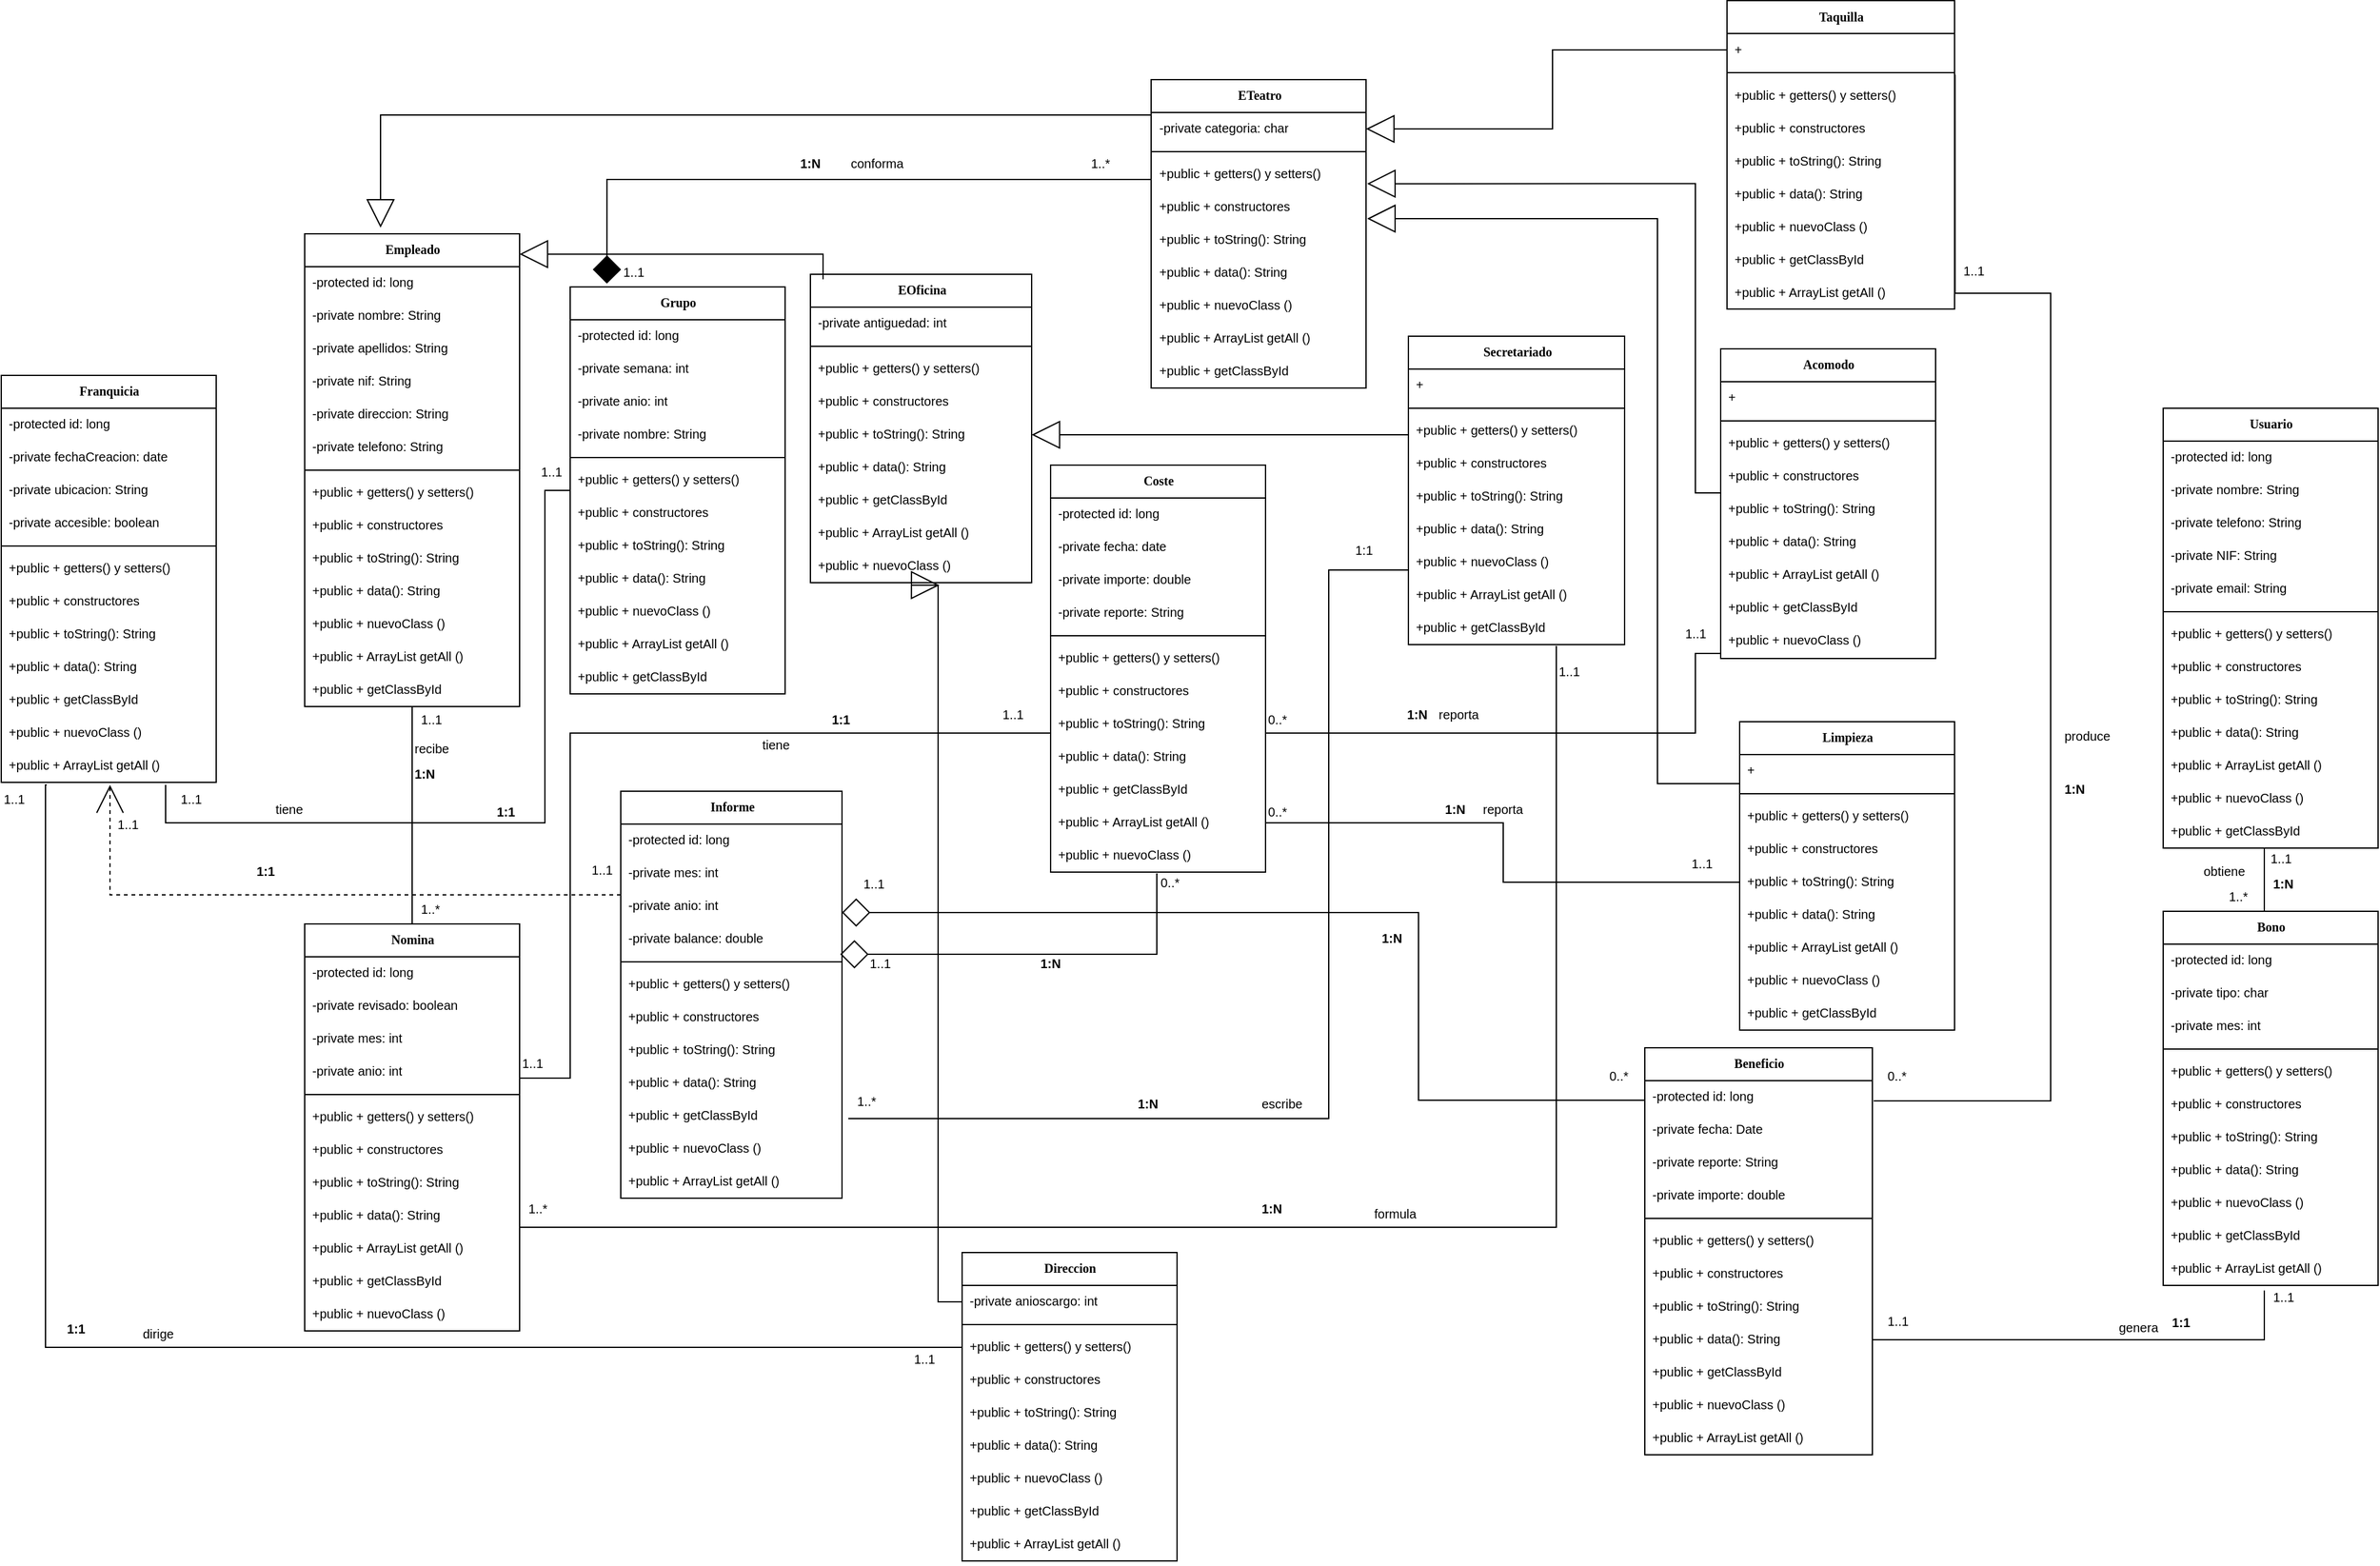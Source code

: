 <mxfile version="12.2.6" pages="1"><diagram id="ht3zKHIwTrrKNkmXkaW5" name="Page-1"><mxGraphModel dx="1220" dy="553" grid="1" gridSize="10" guides="1" tooltips="1" connect="1" arrows="1" fold="1" page="1" pageScale="1" pageWidth="827" pageHeight="1169" math="0" shadow="0"><root><mxCell id="0"/><mxCell id="1" parent="0"/><mxCell id="BQXyZLP8U4lLAC8pOFy4-1" value="Franquicia" style="swimlane;html=1;fontStyle=1;align=center;verticalAlign=top;childLayout=stackLayout;horizontal=1;startSize=26;horizontalStack=0;resizeParent=1;resizeLast=0;collapsible=1;marginBottom=0;swimlaneFillColor=#ffffff;rounded=0;shadow=0;comic=0;labelBackgroundColor=none;strokeColor=#000000;strokeWidth=1;fillColor=none;fontFamily=Verdana;fontSize=10;fontColor=#000000;" parent="1" vertex="1"><mxGeometry x="160" y="396" width="170" height="322" as="geometry"/></mxCell><mxCell id="BQXyZLP8U4lLAC8pOFy4-2" value="-protected id: long" style="text;html=1;strokeColor=none;fillColor=none;align=left;verticalAlign=top;spacingLeft=4;spacingRight=4;whiteSpace=wrap;overflow=hidden;rotatable=0;points=[[0,0.5],[1,0.5]];portConstraint=eastwest;fontSize=10;" parent="BQXyZLP8U4lLAC8pOFy4-1" vertex="1"><mxGeometry y="26" width="170" height="26" as="geometry"/></mxCell><mxCell id="BQXyZLP8U4lLAC8pOFy4-3" value="-private&amp;nbsp;fechaCreacion: date" style="text;html=1;strokeColor=none;fillColor=none;align=left;verticalAlign=top;spacingLeft=4;spacingRight=4;whiteSpace=wrap;overflow=hidden;rotatable=0;points=[[0,0.5],[1,0.5]];portConstraint=eastwest;fontSize=10;" parent="BQXyZLP8U4lLAC8pOFy4-1" vertex="1"><mxGeometry y="52" width="170" height="26" as="geometry"/></mxCell><mxCell id="BQXyZLP8U4lLAC8pOFy4-4" value="-private&amp;nbsp;ubicacion: String" style="text;html=1;strokeColor=none;fillColor=none;align=left;verticalAlign=top;spacingLeft=4;spacingRight=4;whiteSpace=wrap;overflow=hidden;rotatable=0;points=[[0,0.5],[1,0.5]];portConstraint=eastwest;fontSize=10;" parent="BQXyZLP8U4lLAC8pOFy4-1" vertex="1"><mxGeometry y="78" width="170" height="26" as="geometry"/></mxCell><mxCell id="BQXyZLP8U4lLAC8pOFy4-5" value="-private accesible: boolean" style="text;html=1;strokeColor=none;fillColor=none;align=left;verticalAlign=top;spacingLeft=4;spacingRight=4;whiteSpace=wrap;overflow=hidden;rotatable=0;points=[[0,0.5],[1,0.5]];portConstraint=eastwest;fontSize=10;" parent="BQXyZLP8U4lLAC8pOFy4-1" vertex="1"><mxGeometry y="104" width="170" height="26" as="geometry"/></mxCell><mxCell id="BQXyZLP8U4lLAC8pOFy4-6" value="" style="line;strokeWidth=1;html=1;fontSize=10;" parent="BQXyZLP8U4lLAC8pOFy4-1" vertex="1"><mxGeometry y="130" width="170" height="10" as="geometry"/></mxCell><mxCell id="BQXyZLP8U4lLAC8pOFy4-7" value="+public + getters() y setters()" style="text;html=1;strokeColor=none;fillColor=none;align=left;verticalAlign=top;spacingLeft=4;spacingRight=4;whiteSpace=wrap;overflow=hidden;rotatable=0;points=[[0,0.5],[1,0.5]];portConstraint=eastwest;fontSize=10;" parent="BQXyZLP8U4lLAC8pOFy4-1" vertex="1"><mxGeometry y="140" width="170" height="26" as="geometry"/></mxCell><mxCell id="BQXyZLP8U4lLAC8pOFy4-8" value="+public + constructores" style="text;html=1;strokeColor=none;fillColor=none;align=left;verticalAlign=top;spacingLeft=4;spacingRight=4;whiteSpace=wrap;overflow=hidden;rotatable=0;points=[[0,0.5],[1,0.5]];portConstraint=eastwest;fontSize=10;" parent="BQXyZLP8U4lLAC8pOFy4-1" vertex="1"><mxGeometry y="166" width="170" height="26" as="geometry"/></mxCell><mxCell id="BQXyZLP8U4lLAC8pOFy4-9" value="+public + toString(): String" style="text;html=1;strokeColor=none;fillColor=none;align=left;verticalAlign=top;spacingLeft=4;spacingRight=4;whiteSpace=wrap;overflow=hidden;rotatable=0;points=[[0,0.5],[1,0.5]];portConstraint=eastwest;fontSize=10;" parent="BQXyZLP8U4lLAC8pOFy4-1" vertex="1"><mxGeometry y="192" width="170" height="26" as="geometry"/></mxCell><mxCell id="BQXyZLP8U4lLAC8pOFy4-10" value="+public + data(): String" style="text;html=1;strokeColor=none;fillColor=none;align=left;verticalAlign=top;spacingLeft=4;spacingRight=4;whiteSpace=wrap;overflow=hidden;rotatable=0;points=[[0,0.5],[1,0.5]];portConstraint=eastwest;fontSize=10;" parent="BQXyZLP8U4lLAC8pOFy4-1" vertex="1"><mxGeometry y="218" width="170" height="26" as="geometry"/></mxCell><mxCell id="SbocLb-vz3xIbgxMdN1H-18" value="+public + getClassById" style="text;html=1;strokeColor=none;fillColor=none;align=left;verticalAlign=top;spacingLeft=4;spacingRight=4;whiteSpace=wrap;overflow=hidden;rotatable=0;points=[[0,0.5],[1,0.5]];portConstraint=eastwest;fontSize=10;" parent="BQXyZLP8U4lLAC8pOFy4-1" vertex="1"><mxGeometry y="244" width="170" height="26" as="geometry"/></mxCell><mxCell id="SbocLb-vz3xIbgxMdN1H-16" value="+public + nuevoClass ()" style="text;html=1;strokeColor=none;fillColor=none;align=left;verticalAlign=top;spacingLeft=4;spacingRight=4;whiteSpace=wrap;overflow=hidden;rotatable=0;points=[[0,0.5],[1,0.5]];portConstraint=eastwest;fontSize=10;" parent="BQXyZLP8U4lLAC8pOFy4-1" vertex="1"><mxGeometry y="270" width="170" height="26" as="geometry"/></mxCell><mxCell id="SbocLb-vz3xIbgxMdN1H-17" value="+public + ArrayList getAll ()" style="text;html=1;strokeColor=none;fillColor=none;align=left;verticalAlign=top;spacingLeft=4;spacingRight=4;whiteSpace=wrap;overflow=hidden;rotatable=0;points=[[0,0.5],[1,0.5]];portConstraint=eastwest;fontSize=10;" parent="BQXyZLP8U4lLAC8pOFy4-1" vertex="1"><mxGeometry y="296" width="170" height="26" as="geometry"/></mxCell><mxCell id="BQXyZLP8U4lLAC8pOFy4-11" value="Empleado" style="swimlane;html=1;fontStyle=1;align=center;verticalAlign=top;childLayout=stackLayout;horizontal=1;startSize=26;horizontalStack=0;resizeParent=1;resizeLast=0;collapsible=1;marginBottom=0;swimlaneFillColor=#ffffff;rounded=0;shadow=0;comic=0;labelBackgroundColor=none;strokeColor=#000000;strokeWidth=1;fillColor=none;fontFamily=Verdana;fontSize=10;fontColor=#000000;" parent="1" vertex="1"><mxGeometry x="400" y="284" width="170" height="374" as="geometry"/></mxCell><mxCell id="BQXyZLP8U4lLAC8pOFy4-12" value="-protected id: long" style="text;html=1;strokeColor=none;fillColor=none;align=left;verticalAlign=top;spacingLeft=4;spacingRight=4;whiteSpace=wrap;overflow=hidden;rotatable=0;points=[[0,0.5],[1,0.5]];portConstraint=eastwest;fontSize=10;" parent="BQXyZLP8U4lLAC8pOFy4-11" vertex="1"><mxGeometry y="26" width="170" height="26" as="geometry"/></mxCell><mxCell id="BQXyZLP8U4lLAC8pOFy4-13" value="-private&amp;nbsp;nombre: String" style="text;html=1;strokeColor=none;fillColor=none;align=left;verticalAlign=top;spacingLeft=4;spacingRight=4;whiteSpace=wrap;overflow=hidden;rotatable=0;points=[[0,0.5],[1,0.5]];portConstraint=eastwest;fontSize=10;" parent="BQXyZLP8U4lLAC8pOFy4-11" vertex="1"><mxGeometry y="52" width="170" height="26" as="geometry"/></mxCell><mxCell id="BQXyZLP8U4lLAC8pOFy4-14" value="-private&amp;nbsp;apellidos: String" style="text;html=1;strokeColor=none;fillColor=none;align=left;verticalAlign=top;spacingLeft=4;spacingRight=4;whiteSpace=wrap;overflow=hidden;rotatable=0;points=[[0,0.5],[1,0.5]];portConstraint=eastwest;fontSize=10;" parent="BQXyZLP8U4lLAC8pOFy4-11" vertex="1"><mxGeometry y="78" width="170" height="26" as="geometry"/></mxCell><mxCell id="BQXyZLP8U4lLAC8pOFy4-15" value="-private&amp;nbsp;nif: String" style="text;html=1;strokeColor=none;fillColor=none;align=left;verticalAlign=top;spacingLeft=4;spacingRight=4;whiteSpace=wrap;overflow=hidden;rotatable=0;points=[[0,0.5],[1,0.5]];portConstraint=eastwest;fontSize=10;" parent="BQXyZLP8U4lLAC8pOFy4-11" vertex="1"><mxGeometry y="104" width="170" height="26" as="geometry"/></mxCell><mxCell id="BQXyZLP8U4lLAC8pOFy4-16" value="-private&amp;nbsp;direccion: String" style="text;html=1;strokeColor=none;fillColor=none;align=left;verticalAlign=top;spacingLeft=4;spacingRight=4;whiteSpace=wrap;overflow=hidden;rotatable=0;points=[[0,0.5],[1,0.5]];portConstraint=eastwest;fontSize=10;" parent="BQXyZLP8U4lLAC8pOFy4-11" vertex="1"><mxGeometry y="130" width="170" height="26" as="geometry"/></mxCell><mxCell id="BQXyZLP8U4lLAC8pOFy4-17" value="-private&amp;nbsp;telefono: String" style="text;html=1;strokeColor=none;fillColor=none;align=left;verticalAlign=top;spacingLeft=4;spacingRight=4;whiteSpace=wrap;overflow=hidden;rotatable=0;points=[[0,0.5],[1,0.5]];portConstraint=eastwest;fontSize=10;" parent="BQXyZLP8U4lLAC8pOFy4-11" vertex="1"><mxGeometry y="156" width="170" height="26" as="geometry"/></mxCell><mxCell id="BQXyZLP8U4lLAC8pOFy4-18" value="" style="line;strokeWidth=1;html=1;fontSize=10;" parent="BQXyZLP8U4lLAC8pOFy4-11" vertex="1"><mxGeometry y="182" width="170" height="10" as="geometry"/></mxCell><mxCell id="BQXyZLP8U4lLAC8pOFy4-19" value="+public + getters() y setters()" style="text;html=1;strokeColor=none;fillColor=none;align=left;verticalAlign=top;spacingLeft=4;spacingRight=4;whiteSpace=wrap;overflow=hidden;rotatable=0;points=[[0,0.5],[1,0.5]];portConstraint=eastwest;fontSize=10;" parent="BQXyZLP8U4lLAC8pOFy4-11" vertex="1"><mxGeometry y="192" width="170" height="26" as="geometry"/></mxCell><mxCell id="BQXyZLP8U4lLAC8pOFy4-20" value="+public + constructores" style="text;html=1;strokeColor=none;fillColor=none;align=left;verticalAlign=top;spacingLeft=4;spacingRight=4;whiteSpace=wrap;overflow=hidden;rotatable=0;points=[[0,0.5],[1,0.5]];portConstraint=eastwest;fontSize=10;" parent="BQXyZLP8U4lLAC8pOFy4-11" vertex="1"><mxGeometry y="218" width="170" height="26" as="geometry"/></mxCell><mxCell id="BQXyZLP8U4lLAC8pOFy4-21" value="+public + toString(): String" style="text;html=1;strokeColor=none;fillColor=none;align=left;verticalAlign=top;spacingLeft=4;spacingRight=4;whiteSpace=wrap;overflow=hidden;rotatable=0;points=[[0,0.5],[1,0.5]];portConstraint=eastwest;fontSize=10;" parent="BQXyZLP8U4lLAC8pOFy4-11" vertex="1"><mxGeometry y="244" width="170" height="26" as="geometry"/></mxCell><mxCell id="BQXyZLP8U4lLAC8pOFy4-22" value="+public + data(): String" style="text;html=1;strokeColor=none;fillColor=none;align=left;verticalAlign=top;spacingLeft=4;spacingRight=4;whiteSpace=wrap;overflow=hidden;rotatable=0;points=[[0,0.5],[1,0.5]];portConstraint=eastwest;fontSize=10;" parent="BQXyZLP8U4lLAC8pOFy4-11" vertex="1"><mxGeometry y="270" width="170" height="26" as="geometry"/></mxCell><mxCell id="SbocLb-vz3xIbgxMdN1H-21" value="+public + nuevoClass ()" style="text;html=1;strokeColor=none;fillColor=none;align=left;verticalAlign=top;spacingLeft=4;spacingRight=4;whiteSpace=wrap;overflow=hidden;rotatable=0;points=[[0,0.5],[1,0.5]];portConstraint=eastwest;fontSize=10;" parent="BQXyZLP8U4lLAC8pOFy4-11" vertex="1"><mxGeometry y="296" width="170" height="26" as="geometry"/></mxCell><mxCell id="SbocLb-vz3xIbgxMdN1H-20" value="+public + ArrayList getAll ()" style="text;html=1;strokeColor=none;fillColor=none;align=left;verticalAlign=top;spacingLeft=4;spacingRight=4;whiteSpace=wrap;overflow=hidden;rotatable=0;points=[[0,0.5],[1,0.5]];portConstraint=eastwest;fontSize=10;" parent="BQXyZLP8U4lLAC8pOFy4-11" vertex="1"><mxGeometry y="322" width="170" height="26" as="geometry"/></mxCell><mxCell id="SbocLb-vz3xIbgxMdN1H-19" value="+public + getClassById" style="text;html=1;strokeColor=none;fillColor=none;align=left;verticalAlign=top;spacingLeft=4;spacingRight=4;whiteSpace=wrap;overflow=hidden;rotatable=0;points=[[0,0.5],[1,0.5]];portConstraint=eastwest;fontSize=10;" parent="BQXyZLP8U4lLAC8pOFy4-11" vertex="1"><mxGeometry y="348" width="170" height="26" as="geometry"/></mxCell><mxCell id="BQXyZLP8U4lLAC8pOFy4-23" value="EOficina" style="swimlane;html=1;fontStyle=1;align=center;verticalAlign=top;childLayout=stackLayout;horizontal=1;startSize=26;horizontalStack=0;resizeParent=1;resizeLast=0;collapsible=1;marginBottom=0;swimlaneFillColor=#ffffff;rounded=0;shadow=0;comic=0;labelBackgroundColor=none;strokeColor=#000000;strokeWidth=1;fillColor=none;fontFamily=Verdana;fontSize=10;fontColor=#000000;" parent="1" vertex="1"><mxGeometry x="800" y="316" width="175" height="244" as="geometry"/></mxCell><mxCell id="BQXyZLP8U4lLAC8pOFy4-24" value="-private antiguedad: int" style="text;html=1;strokeColor=none;fillColor=none;align=left;verticalAlign=top;spacingLeft=4;spacingRight=4;whiteSpace=wrap;overflow=hidden;rotatable=0;points=[[0,0.5],[1,0.5]];portConstraint=eastwest;fontSize=10;" parent="BQXyZLP8U4lLAC8pOFy4-23" vertex="1"><mxGeometry y="26" width="175" height="26" as="geometry"/></mxCell><mxCell id="BQXyZLP8U4lLAC8pOFy4-25" value="" style="line;strokeWidth=1;html=1;fontSize=10;" parent="BQXyZLP8U4lLAC8pOFy4-23" vertex="1"><mxGeometry y="52" width="175" height="10" as="geometry"/></mxCell><mxCell id="BQXyZLP8U4lLAC8pOFy4-27" value="+public + getters() y setters()" style="text;html=1;strokeColor=none;fillColor=none;align=left;verticalAlign=top;spacingLeft=4;spacingRight=4;whiteSpace=wrap;overflow=hidden;rotatable=0;points=[[0,0.5],[1,0.5]];portConstraint=eastwest;fontSize=10;" parent="BQXyZLP8U4lLAC8pOFy4-23" vertex="1"><mxGeometry y="62" width="175" height="26" as="geometry"/></mxCell><mxCell id="BQXyZLP8U4lLAC8pOFy4-28" value="+public + constructores" style="text;html=1;strokeColor=none;fillColor=none;align=left;verticalAlign=top;spacingLeft=4;spacingRight=4;whiteSpace=wrap;overflow=hidden;rotatable=0;points=[[0,0.5],[1,0.5]];portConstraint=eastwest;fontSize=10;" parent="BQXyZLP8U4lLAC8pOFy4-23" vertex="1"><mxGeometry y="88" width="175" height="26" as="geometry"/></mxCell><mxCell id="BQXyZLP8U4lLAC8pOFy4-29" value="+public + toString(): String" style="text;html=1;strokeColor=none;fillColor=none;align=left;verticalAlign=top;spacingLeft=4;spacingRight=4;whiteSpace=wrap;overflow=hidden;rotatable=0;points=[[0,0.5],[1,0.5]];portConstraint=eastwest;fontSize=10;" parent="BQXyZLP8U4lLAC8pOFy4-23" vertex="1"><mxGeometry y="114" width="175" height="26" as="geometry"/></mxCell><mxCell id="BQXyZLP8U4lLAC8pOFy4-30" value="+public + data(): String" style="text;html=1;strokeColor=none;fillColor=none;align=left;verticalAlign=top;spacingLeft=4;spacingRight=4;whiteSpace=wrap;overflow=hidden;rotatable=0;points=[[0,0.5],[1,0.5]];portConstraint=eastwest;fontSize=10;" parent="BQXyZLP8U4lLAC8pOFy4-23" vertex="1"><mxGeometry y="140" width="175" height="26" as="geometry"/></mxCell><mxCell id="SbocLb-vz3xIbgxMdN1H-26" value="+public + getClassById" style="text;html=1;strokeColor=none;fillColor=none;align=left;verticalAlign=top;spacingLeft=4;spacingRight=4;whiteSpace=wrap;overflow=hidden;rotatable=0;points=[[0,0.5],[1,0.5]];portConstraint=eastwest;fontSize=10;" parent="BQXyZLP8U4lLAC8pOFy4-23" vertex="1"><mxGeometry y="166" width="175" height="26" as="geometry"/></mxCell><mxCell id="SbocLb-vz3xIbgxMdN1H-28" value="+public + ArrayList getAll ()" style="text;html=1;strokeColor=none;fillColor=none;align=left;verticalAlign=top;spacingLeft=4;spacingRight=4;whiteSpace=wrap;overflow=hidden;rotatable=0;points=[[0,0.5],[1,0.5]];portConstraint=eastwest;fontSize=10;" parent="BQXyZLP8U4lLAC8pOFy4-23" vertex="1"><mxGeometry y="192" width="175" height="26" as="geometry"/></mxCell><mxCell id="SbocLb-vz3xIbgxMdN1H-27" value="+public + nuevoClass ()" style="text;html=1;strokeColor=none;fillColor=none;align=left;verticalAlign=top;spacingLeft=4;spacingRight=4;whiteSpace=wrap;overflow=hidden;rotatable=0;points=[[0,0.5],[1,0.5]];portConstraint=eastwest;fontSize=10;" parent="BQXyZLP8U4lLAC8pOFy4-23" vertex="1"><mxGeometry y="218" width="175" height="26" as="geometry"/></mxCell><mxCell id="BQXyZLP8U4lLAC8pOFy4-31" value="ETeatro" style="swimlane;html=1;fontStyle=1;align=center;verticalAlign=top;childLayout=stackLayout;horizontal=1;startSize=26;horizontalStack=0;resizeParent=1;resizeLast=0;collapsible=1;marginBottom=0;swimlaneFillColor=#ffffff;rounded=0;shadow=0;comic=0;labelBackgroundColor=none;strokeColor=#000000;strokeWidth=1;fillColor=none;fontFamily=Verdana;fontSize=10;fontColor=#000000;" parent="1" vertex="1"><mxGeometry x="1069.5" y="162" width="170" height="244" as="geometry"/></mxCell><mxCell id="BQXyZLP8U4lLAC8pOFy4-32" value="-private categoria: char" style="text;html=1;strokeColor=none;fillColor=none;align=left;verticalAlign=top;spacingLeft=4;spacingRight=4;whiteSpace=wrap;overflow=hidden;rotatable=0;points=[[0,0.5],[1,0.5]];portConstraint=eastwest;fontSize=10;" parent="BQXyZLP8U4lLAC8pOFy4-31" vertex="1"><mxGeometry y="26" width="170" height="26" as="geometry"/></mxCell><mxCell id="BQXyZLP8U4lLAC8pOFy4-33" value="" style="line;strokeWidth=1;html=1;fontSize=10;" parent="BQXyZLP8U4lLAC8pOFy4-31" vertex="1"><mxGeometry y="52" width="170" height="10" as="geometry"/></mxCell><mxCell id="BQXyZLP8U4lLAC8pOFy4-34" value="+public + getters() y setters()" style="text;html=1;strokeColor=none;fillColor=none;align=left;verticalAlign=top;spacingLeft=4;spacingRight=4;whiteSpace=wrap;overflow=hidden;rotatable=0;points=[[0,0.5],[1,0.5]];portConstraint=eastwest;fontSize=10;" parent="BQXyZLP8U4lLAC8pOFy4-31" vertex="1"><mxGeometry y="62" width="170" height="26" as="geometry"/></mxCell><mxCell id="BQXyZLP8U4lLAC8pOFy4-35" value="+public + constructores" style="text;html=1;strokeColor=none;fillColor=none;align=left;verticalAlign=top;spacingLeft=4;spacingRight=4;whiteSpace=wrap;overflow=hidden;rotatable=0;points=[[0,0.5],[1,0.5]];portConstraint=eastwest;fontSize=10;" parent="BQXyZLP8U4lLAC8pOFy4-31" vertex="1"><mxGeometry y="88" width="170" height="26" as="geometry"/></mxCell><mxCell id="BQXyZLP8U4lLAC8pOFy4-37" value="+public + toString(): String" style="text;html=1;strokeColor=none;fillColor=none;align=left;verticalAlign=top;spacingLeft=4;spacingRight=4;whiteSpace=wrap;overflow=hidden;rotatable=0;points=[[0,0.5],[1,0.5]];portConstraint=eastwest;fontSize=10;" parent="BQXyZLP8U4lLAC8pOFy4-31" vertex="1"><mxGeometry y="114" width="170" height="26" as="geometry"/></mxCell><mxCell id="BQXyZLP8U4lLAC8pOFy4-36" value="+public + data(): String" style="text;html=1;strokeColor=none;fillColor=none;align=left;verticalAlign=top;spacingLeft=4;spacingRight=4;whiteSpace=wrap;overflow=hidden;rotatable=0;points=[[0,0.5],[1,0.5]];portConstraint=eastwest;fontSize=10;" parent="BQXyZLP8U4lLAC8pOFy4-31" vertex="1"><mxGeometry y="140" width="170" height="26" as="geometry"/></mxCell><mxCell id="SbocLb-vz3xIbgxMdN1H-42" value="+public + nuevoClass ()" style="text;html=1;strokeColor=none;fillColor=none;align=left;verticalAlign=top;spacingLeft=4;spacingRight=4;whiteSpace=wrap;overflow=hidden;rotatable=0;points=[[0,0.5],[1,0.5]];portConstraint=eastwest;fontSize=10;" parent="BQXyZLP8U4lLAC8pOFy4-31" vertex="1"><mxGeometry y="166" width="170" height="26" as="geometry"/></mxCell><mxCell id="SbocLb-vz3xIbgxMdN1H-43" value="+public + ArrayList getAll ()" style="text;html=1;strokeColor=none;fillColor=none;align=left;verticalAlign=top;spacingLeft=4;spacingRight=4;whiteSpace=wrap;overflow=hidden;rotatable=0;points=[[0,0.5],[1,0.5]];portConstraint=eastwest;fontSize=10;" parent="BQXyZLP8U4lLAC8pOFy4-31" vertex="1"><mxGeometry y="192" width="170" height="26" as="geometry"/></mxCell><mxCell id="SbocLb-vz3xIbgxMdN1H-41" value="+public + getClassById" style="text;html=1;strokeColor=none;fillColor=none;align=left;verticalAlign=top;spacingLeft=4;spacingRight=4;whiteSpace=wrap;overflow=hidden;rotatable=0;points=[[0,0.5],[1,0.5]];portConstraint=eastwest;fontSize=10;" parent="BQXyZLP8U4lLAC8pOFy4-31" vertex="1"><mxGeometry y="218" width="170" height="26" as="geometry"/></mxCell><mxCell id="BQXyZLP8U4lLAC8pOFy4-38" value="Taquilla" style="swimlane;html=1;fontStyle=1;align=center;verticalAlign=top;childLayout=stackLayout;horizontal=1;startSize=26;horizontalStack=0;resizeParent=1;resizeLast=0;collapsible=1;marginBottom=0;swimlaneFillColor=#ffffff;rounded=0;shadow=0;comic=0;labelBackgroundColor=none;strokeColor=#000000;strokeWidth=1;fillColor=none;fontFamily=Verdana;fontSize=10;fontColor=#000000;" parent="1" vertex="1"><mxGeometry x="1525" y="99.5" width="180" height="244" as="geometry"/></mxCell><mxCell id="BQXyZLP8U4lLAC8pOFy4-39" value="+" style="text;html=1;strokeColor=none;fillColor=none;align=left;verticalAlign=top;spacingLeft=4;spacingRight=4;whiteSpace=wrap;overflow=hidden;rotatable=0;points=[[0,0.5],[1,0.5]];portConstraint=eastwest;fontSize=10;" parent="BQXyZLP8U4lLAC8pOFy4-38" vertex="1"><mxGeometry y="26" width="180" height="26" as="geometry"/></mxCell><mxCell id="BQXyZLP8U4lLAC8pOFy4-40" value="" style="line;strokeWidth=1;html=1;fontSize=10;" parent="BQXyZLP8U4lLAC8pOFy4-38" vertex="1"><mxGeometry y="52" width="180" height="10" as="geometry"/></mxCell><mxCell id="BQXyZLP8U4lLAC8pOFy4-41" value="+public + getters() y setters()" style="text;html=1;strokeColor=none;fillColor=none;align=left;verticalAlign=top;spacingLeft=4;spacingRight=4;whiteSpace=wrap;overflow=hidden;rotatable=0;points=[[0,0.5],[1,0.5]];portConstraint=eastwest;fontSize=10;" parent="BQXyZLP8U4lLAC8pOFy4-38" vertex="1"><mxGeometry y="62" width="180" height="26" as="geometry"/></mxCell><mxCell id="BQXyZLP8U4lLAC8pOFy4-42" value="+public + constructores" style="text;html=1;strokeColor=none;fillColor=none;align=left;verticalAlign=top;spacingLeft=4;spacingRight=4;whiteSpace=wrap;overflow=hidden;rotatable=0;points=[[0,0.5],[1,0.5]];portConstraint=eastwest;fontSize=10;" parent="BQXyZLP8U4lLAC8pOFy4-38" vertex="1"><mxGeometry y="88" width="180" height="26" as="geometry"/></mxCell><mxCell id="BQXyZLP8U4lLAC8pOFy4-43" value="+public + toString(): String" style="text;html=1;strokeColor=none;fillColor=none;align=left;verticalAlign=top;spacingLeft=4;spacingRight=4;whiteSpace=wrap;overflow=hidden;rotatable=0;points=[[0,0.5],[1,0.5]];portConstraint=eastwest;fontSize=10;" parent="BQXyZLP8U4lLAC8pOFy4-38" vertex="1"><mxGeometry y="114" width="180" height="26" as="geometry"/></mxCell><mxCell id="BQXyZLP8U4lLAC8pOFy4-44" value="+public + data(): String" style="text;html=1;strokeColor=none;fillColor=none;align=left;verticalAlign=top;spacingLeft=4;spacingRight=4;whiteSpace=wrap;overflow=hidden;rotatable=0;points=[[0,0.5],[1,0.5]];portConstraint=eastwest;fontSize=10;" parent="BQXyZLP8U4lLAC8pOFy4-38" vertex="1"><mxGeometry y="140" width="180" height="26" as="geometry"/></mxCell><mxCell id="SbocLb-vz3xIbgxMdN1H-45" value="+public + nuevoClass ()" style="text;html=1;strokeColor=none;fillColor=none;align=left;verticalAlign=top;spacingLeft=4;spacingRight=4;whiteSpace=wrap;overflow=hidden;rotatable=0;points=[[0,0.5],[1,0.5]];portConstraint=eastwest;fontSize=10;" parent="BQXyZLP8U4lLAC8pOFy4-38" vertex="1"><mxGeometry y="166" width="180" height="26" as="geometry"/></mxCell><mxCell id="SbocLb-vz3xIbgxMdN1H-44" value="+public + getClassById" style="text;html=1;strokeColor=none;fillColor=none;align=left;verticalAlign=top;spacingLeft=4;spacingRight=4;whiteSpace=wrap;overflow=hidden;rotatable=0;points=[[0,0.5],[1,0.5]];portConstraint=eastwest;fontSize=10;" parent="BQXyZLP8U4lLAC8pOFy4-38" vertex="1"><mxGeometry y="192" width="180" height="26" as="geometry"/></mxCell><mxCell id="SbocLb-vz3xIbgxMdN1H-46" value="+public + ArrayList getAll ()" style="text;html=1;strokeColor=none;fillColor=none;align=left;verticalAlign=top;spacingLeft=4;spacingRight=4;whiteSpace=wrap;overflow=hidden;rotatable=0;points=[[0,0.5],[1,0.5]];portConstraint=eastwest;fontSize=10;" parent="BQXyZLP8U4lLAC8pOFy4-38" vertex="1"><mxGeometry y="218" width="180" height="26" as="geometry"/></mxCell><mxCell id="BQXyZLP8U4lLAC8pOFy4-45" value="Acomodo" style="swimlane;html=1;fontStyle=1;align=center;verticalAlign=top;childLayout=stackLayout;horizontal=1;startSize=26;horizontalStack=0;resizeParent=1;resizeLast=0;collapsible=1;marginBottom=0;swimlaneFillColor=#ffffff;rounded=0;shadow=0;comic=0;labelBackgroundColor=none;strokeColor=#000000;strokeWidth=1;fillColor=none;fontFamily=Verdana;fontSize=10;fontColor=#000000;" parent="1" vertex="1"><mxGeometry x="1520" y="375" width="170" height="245" as="geometry"/></mxCell><mxCell id="BQXyZLP8U4lLAC8pOFy4-46" value="+&amp;nbsp;" style="text;html=1;strokeColor=none;fillColor=none;align=left;verticalAlign=top;spacingLeft=4;spacingRight=4;whiteSpace=wrap;overflow=hidden;rotatable=0;points=[[0,0.5],[1,0.5]];portConstraint=eastwest;fontSize=10;" parent="BQXyZLP8U4lLAC8pOFy4-45" vertex="1"><mxGeometry y="26" width="170" height="26" as="geometry"/></mxCell><mxCell id="BQXyZLP8U4lLAC8pOFy4-47" value="" style="line;strokeWidth=1;html=1;fontSize=10;" parent="BQXyZLP8U4lLAC8pOFy4-45" vertex="1"><mxGeometry y="52" width="170" height="10" as="geometry"/></mxCell><mxCell id="BQXyZLP8U4lLAC8pOFy4-48" value="+public + getters() y setters()" style="text;html=1;strokeColor=none;fillColor=none;align=left;verticalAlign=top;spacingLeft=4;spacingRight=4;whiteSpace=wrap;overflow=hidden;rotatable=0;points=[[0,0.5],[1,0.5]];portConstraint=eastwest;fontSize=10;" parent="BQXyZLP8U4lLAC8pOFy4-45" vertex="1"><mxGeometry y="62" width="170" height="26" as="geometry"/></mxCell><mxCell id="BQXyZLP8U4lLAC8pOFy4-49" value="+public + constructores" style="text;html=1;strokeColor=none;fillColor=none;align=left;verticalAlign=top;spacingLeft=4;spacingRight=4;whiteSpace=wrap;overflow=hidden;rotatable=0;points=[[0,0.5],[1,0.5]];portConstraint=eastwest;fontSize=10;" parent="BQXyZLP8U4lLAC8pOFy4-45" vertex="1"><mxGeometry y="88" width="170" height="26" as="geometry"/></mxCell><mxCell id="BQXyZLP8U4lLAC8pOFy4-52" value="+public + toString(): String" style="text;html=1;strokeColor=none;fillColor=none;align=left;verticalAlign=top;spacingLeft=4;spacingRight=4;whiteSpace=wrap;overflow=hidden;rotatable=0;points=[[0,0.5],[1,0.5]];portConstraint=eastwest;fontSize=10;" parent="BQXyZLP8U4lLAC8pOFy4-45" vertex="1"><mxGeometry y="114" width="170" height="26" as="geometry"/></mxCell><mxCell id="BQXyZLP8U4lLAC8pOFy4-51" value="+public + data(): String" style="text;html=1;strokeColor=none;fillColor=none;align=left;verticalAlign=top;spacingLeft=4;spacingRight=4;whiteSpace=wrap;overflow=hidden;rotatable=0;points=[[0,0.5],[1,0.5]];portConstraint=eastwest;fontSize=10;" parent="BQXyZLP8U4lLAC8pOFy4-45" vertex="1"><mxGeometry y="140" width="170" height="26" as="geometry"/></mxCell><mxCell id="SbocLb-vz3xIbgxMdN1H-50" value="+public + ArrayList getAll ()" style="text;html=1;strokeColor=none;fillColor=none;align=left;verticalAlign=top;spacingLeft=4;spacingRight=4;whiteSpace=wrap;overflow=hidden;rotatable=0;points=[[0,0.5],[1,0.5]];portConstraint=eastwest;fontSize=10;" parent="BQXyZLP8U4lLAC8pOFy4-45" vertex="1"><mxGeometry y="166" width="170" height="26" as="geometry"/></mxCell><mxCell id="SbocLb-vz3xIbgxMdN1H-52" value="+public + getClassById" style="text;html=1;strokeColor=none;fillColor=none;align=left;verticalAlign=top;spacingLeft=4;spacingRight=4;whiteSpace=wrap;overflow=hidden;rotatable=0;points=[[0,0.5],[1,0.5]];portConstraint=eastwest;fontSize=10;" parent="BQXyZLP8U4lLAC8pOFy4-45" vertex="1"><mxGeometry y="192" width="170" height="26" as="geometry"/></mxCell><mxCell id="SbocLb-vz3xIbgxMdN1H-51" value="+public + nuevoClass ()" style="text;html=1;strokeColor=none;fillColor=none;align=left;verticalAlign=top;spacingLeft=4;spacingRight=4;whiteSpace=wrap;overflow=hidden;rotatable=0;points=[[0,0.5],[1,0.5]];portConstraint=eastwest;fontSize=10;" parent="BQXyZLP8U4lLAC8pOFy4-45" vertex="1"><mxGeometry y="218" width="170" height="26" as="geometry"/></mxCell><mxCell id="BQXyZLP8U4lLAC8pOFy4-53" value="Limpieza" style="swimlane;html=1;fontStyle=1;align=center;verticalAlign=top;childLayout=stackLayout;horizontal=1;startSize=26;horizontalStack=0;resizeParent=1;resizeLast=0;collapsible=1;marginBottom=0;swimlaneFillColor=#ffffff;rounded=0;shadow=0;comic=0;labelBackgroundColor=none;strokeColor=#000000;strokeWidth=1;fillColor=none;fontFamily=Verdana;fontSize=10;fontColor=#000000;" parent="1" vertex="1"><mxGeometry x="1535" y="670" width="170" height="244" as="geometry"/></mxCell><mxCell id="BQXyZLP8U4lLAC8pOFy4-54" value="+" style="text;html=1;strokeColor=none;fillColor=none;align=left;verticalAlign=top;spacingLeft=4;spacingRight=4;whiteSpace=wrap;overflow=hidden;rotatable=0;points=[[0,0.5],[1,0.5]];portConstraint=eastwest;fontSize=10;" parent="BQXyZLP8U4lLAC8pOFy4-53" vertex="1"><mxGeometry y="26" width="170" height="26" as="geometry"/></mxCell><mxCell id="BQXyZLP8U4lLAC8pOFy4-55" value="" style="line;strokeWidth=1;html=1;fontSize=10;" parent="BQXyZLP8U4lLAC8pOFy4-53" vertex="1"><mxGeometry y="52" width="170" height="10" as="geometry"/></mxCell><mxCell id="BQXyZLP8U4lLAC8pOFy4-56" value="+public + getters() y setters()" style="text;html=1;strokeColor=none;fillColor=none;align=left;verticalAlign=top;spacingLeft=4;spacingRight=4;whiteSpace=wrap;overflow=hidden;rotatable=0;points=[[0,0.5],[1,0.5]];portConstraint=eastwest;fontSize=10;" parent="BQXyZLP8U4lLAC8pOFy4-53" vertex="1"><mxGeometry y="62" width="170" height="26" as="geometry"/></mxCell><mxCell id="BQXyZLP8U4lLAC8pOFy4-57" value="+public + constructores" style="text;html=1;strokeColor=none;fillColor=none;align=left;verticalAlign=top;spacingLeft=4;spacingRight=4;whiteSpace=wrap;overflow=hidden;rotatable=0;points=[[0,0.5],[1,0.5]];portConstraint=eastwest;fontSize=10;" parent="BQXyZLP8U4lLAC8pOFy4-53" vertex="1"><mxGeometry y="88" width="170" height="26" as="geometry"/></mxCell><mxCell id="BQXyZLP8U4lLAC8pOFy4-58" value="+public + toString(): String" style="text;html=1;strokeColor=none;fillColor=none;align=left;verticalAlign=top;spacingLeft=4;spacingRight=4;whiteSpace=wrap;overflow=hidden;rotatable=0;points=[[0,0.5],[1,0.5]];portConstraint=eastwest;fontSize=10;" parent="BQXyZLP8U4lLAC8pOFy4-53" vertex="1"><mxGeometry y="114" width="170" height="26" as="geometry"/></mxCell><mxCell id="BQXyZLP8U4lLAC8pOFy4-59" value="+public + data(): String" style="text;html=1;strokeColor=none;fillColor=none;align=left;verticalAlign=top;spacingLeft=4;spacingRight=4;whiteSpace=wrap;overflow=hidden;rotatable=0;points=[[0,0.5],[1,0.5]];portConstraint=eastwest;fontSize=10;" parent="BQXyZLP8U4lLAC8pOFy4-53" vertex="1"><mxGeometry y="140" width="170" height="26" as="geometry"/></mxCell><mxCell id="SbocLb-vz3xIbgxMdN1H-63" value="+public + ArrayList getAll ()" style="text;html=1;strokeColor=none;fillColor=none;align=left;verticalAlign=top;spacingLeft=4;spacingRight=4;whiteSpace=wrap;overflow=hidden;rotatable=0;points=[[0,0.5],[1,0.5]];portConstraint=eastwest;fontSize=10;" parent="BQXyZLP8U4lLAC8pOFy4-53" vertex="1"><mxGeometry y="166" width="170" height="26" as="geometry"/></mxCell><mxCell id="SbocLb-vz3xIbgxMdN1H-64" value="+public + nuevoClass ()" style="text;html=1;strokeColor=none;fillColor=none;align=left;verticalAlign=top;spacingLeft=4;spacingRight=4;whiteSpace=wrap;overflow=hidden;rotatable=0;points=[[0,0.5],[1,0.5]];portConstraint=eastwest;fontSize=10;" parent="BQXyZLP8U4lLAC8pOFy4-53" vertex="1"><mxGeometry y="192" width="170" height="26" as="geometry"/></mxCell><mxCell id="SbocLb-vz3xIbgxMdN1H-65" value="+public + getClassById" style="text;html=1;strokeColor=none;fillColor=none;align=left;verticalAlign=top;spacingLeft=4;spacingRight=4;whiteSpace=wrap;overflow=hidden;rotatable=0;points=[[0,0.5],[1,0.5]];portConstraint=eastwest;fontSize=10;" parent="BQXyZLP8U4lLAC8pOFy4-53" vertex="1"><mxGeometry y="218" width="170" height="26" as="geometry"/></mxCell><mxCell id="BQXyZLP8U4lLAC8pOFy4-61" value="Secretariado" style="swimlane;html=1;fontStyle=1;align=center;verticalAlign=top;childLayout=stackLayout;horizontal=1;startSize=26;horizontalStack=0;resizeParent=1;resizeLast=0;collapsible=1;marginBottom=0;swimlaneFillColor=#ffffff;rounded=0;shadow=0;comic=0;labelBackgroundColor=none;strokeColor=#000000;strokeWidth=1;fillColor=none;fontFamily=Verdana;fontSize=10;fontColor=#000000;" parent="1" vertex="1"><mxGeometry x="1273" y="365" width="171" height="244" as="geometry"/></mxCell><mxCell id="BQXyZLP8U4lLAC8pOFy4-62" value="+" style="text;html=1;strokeColor=none;fillColor=none;align=left;verticalAlign=top;spacingLeft=4;spacingRight=4;whiteSpace=wrap;overflow=hidden;rotatable=0;points=[[0,0.5],[1,0.5]];portConstraint=eastwest;fontSize=10;" parent="BQXyZLP8U4lLAC8pOFy4-61" vertex="1"><mxGeometry y="26" width="171" height="26" as="geometry"/></mxCell><mxCell id="BQXyZLP8U4lLAC8pOFy4-63" value="" style="line;strokeWidth=1;html=1;fontSize=10;" parent="BQXyZLP8U4lLAC8pOFy4-61" vertex="1"><mxGeometry y="52" width="171" height="10" as="geometry"/></mxCell><mxCell id="BQXyZLP8U4lLAC8pOFy4-64" value="+public + getters() y setters()" style="text;html=1;strokeColor=none;fillColor=none;align=left;verticalAlign=top;spacingLeft=4;spacingRight=4;whiteSpace=wrap;overflow=hidden;rotatable=0;points=[[0,0.5],[1,0.5]];portConstraint=eastwest;fontSize=10;" parent="BQXyZLP8U4lLAC8pOFy4-61" vertex="1"><mxGeometry y="62" width="171" height="26" as="geometry"/></mxCell><mxCell id="BQXyZLP8U4lLAC8pOFy4-65" value="+public + constructores" style="text;html=1;strokeColor=none;fillColor=none;align=left;verticalAlign=top;spacingLeft=4;spacingRight=4;whiteSpace=wrap;overflow=hidden;rotatable=0;points=[[0,0.5],[1,0.5]];portConstraint=eastwest;fontSize=10;" parent="BQXyZLP8U4lLAC8pOFy4-61" vertex="1"><mxGeometry y="88" width="171" height="26" as="geometry"/></mxCell><mxCell id="BQXyZLP8U4lLAC8pOFy4-66" value="+public + toString(): String" style="text;html=1;strokeColor=none;fillColor=none;align=left;verticalAlign=top;spacingLeft=4;spacingRight=4;whiteSpace=wrap;overflow=hidden;rotatable=0;points=[[0,0.5],[1,0.5]];portConstraint=eastwest;fontSize=10;" parent="BQXyZLP8U4lLAC8pOFy4-61" vertex="1"><mxGeometry y="114" width="171" height="26" as="geometry"/></mxCell><mxCell id="BQXyZLP8U4lLAC8pOFy4-67" value="+public + data(): String" style="text;html=1;strokeColor=none;fillColor=none;align=left;verticalAlign=top;spacingLeft=4;spacingRight=4;whiteSpace=wrap;overflow=hidden;rotatable=0;points=[[0,0.5],[1,0.5]];portConstraint=eastwest;fontSize=10;" parent="BQXyZLP8U4lLAC8pOFy4-61" vertex="1"><mxGeometry y="140" width="171" height="26" as="geometry"/></mxCell><mxCell id="SbocLb-vz3xIbgxMdN1H-57" value="+public + nuevoClass ()" style="text;html=1;strokeColor=none;fillColor=none;align=left;verticalAlign=top;spacingLeft=4;spacingRight=4;whiteSpace=wrap;overflow=hidden;rotatable=0;points=[[0,0.5],[1,0.5]];portConstraint=eastwest;fontSize=10;" parent="BQXyZLP8U4lLAC8pOFy4-61" vertex="1"><mxGeometry y="166" width="171" height="26" as="geometry"/></mxCell><mxCell id="SbocLb-vz3xIbgxMdN1H-56" value="+public + ArrayList getAll ()" style="text;html=1;strokeColor=none;fillColor=none;align=left;verticalAlign=top;spacingLeft=4;spacingRight=4;whiteSpace=wrap;overflow=hidden;rotatable=0;points=[[0,0.5],[1,0.5]];portConstraint=eastwest;fontSize=10;" parent="BQXyZLP8U4lLAC8pOFy4-61" vertex="1"><mxGeometry y="192" width="171" height="26" as="geometry"/></mxCell><mxCell id="SbocLb-vz3xIbgxMdN1H-58" value="+public + getClassById" style="text;html=1;strokeColor=none;fillColor=none;align=left;verticalAlign=top;spacingLeft=4;spacingRight=4;whiteSpace=wrap;overflow=hidden;rotatable=0;points=[[0,0.5],[1,0.5]];portConstraint=eastwest;fontSize=10;" parent="BQXyZLP8U4lLAC8pOFy4-61" vertex="1"><mxGeometry y="218" width="171" height="26" as="geometry"/></mxCell><mxCell id="BQXyZLP8U4lLAC8pOFy4-68" value="Direccion" style="swimlane;html=1;fontStyle=1;align=center;verticalAlign=top;childLayout=stackLayout;horizontal=1;startSize=26;horizontalStack=0;resizeParent=1;resizeLast=0;collapsible=1;marginBottom=0;swimlaneFillColor=#ffffff;rounded=0;shadow=0;comic=0;labelBackgroundColor=none;strokeColor=#000000;strokeWidth=1;fillColor=none;fontFamily=Verdana;fontSize=10;fontColor=#000000;" parent="1" vertex="1"><mxGeometry x="920" y="1090" width="170" height="244" as="geometry"/></mxCell><mxCell id="BQXyZLP8U4lLAC8pOFy4-69" value="-private anioscargo: int" style="text;html=1;strokeColor=none;fillColor=none;align=left;verticalAlign=top;spacingLeft=4;spacingRight=4;whiteSpace=wrap;overflow=hidden;rotatable=0;points=[[0,0.5],[1,0.5]];portConstraint=eastwest;fontSize=10;" parent="BQXyZLP8U4lLAC8pOFy4-68" vertex="1"><mxGeometry y="26" width="170" height="26" as="geometry"/></mxCell><mxCell id="BQXyZLP8U4lLAC8pOFy4-70" value="" style="line;strokeWidth=1;html=1;fontSize=10;" parent="BQXyZLP8U4lLAC8pOFy4-68" vertex="1"><mxGeometry y="52" width="170" height="10" as="geometry"/></mxCell><mxCell id="BQXyZLP8U4lLAC8pOFy4-71" value="+public + getters() y setters()" style="text;html=1;strokeColor=none;fillColor=none;align=left;verticalAlign=top;spacingLeft=4;spacingRight=4;whiteSpace=wrap;overflow=hidden;rotatable=0;points=[[0,0.5],[1,0.5]];portConstraint=eastwest;fontSize=10;" parent="BQXyZLP8U4lLAC8pOFy4-68" vertex="1"><mxGeometry y="62" width="170" height="26" as="geometry"/></mxCell><mxCell id="BQXyZLP8U4lLAC8pOFy4-72" value="+public + constructores" style="text;html=1;strokeColor=none;fillColor=none;align=left;verticalAlign=top;spacingLeft=4;spacingRight=4;whiteSpace=wrap;overflow=hidden;rotatable=0;points=[[0,0.5],[1,0.5]];portConstraint=eastwest;fontSize=10;" parent="BQXyZLP8U4lLAC8pOFy4-68" vertex="1"><mxGeometry y="88" width="170" height="26" as="geometry"/></mxCell><mxCell id="BQXyZLP8U4lLAC8pOFy4-74" value="+public + toString(): String" style="text;html=1;strokeColor=none;fillColor=none;align=left;verticalAlign=top;spacingLeft=4;spacingRight=4;whiteSpace=wrap;overflow=hidden;rotatable=0;points=[[0,0.5],[1,0.5]];portConstraint=eastwest;fontSize=10;" parent="BQXyZLP8U4lLAC8pOFy4-68" vertex="1"><mxGeometry y="114" width="170" height="26" as="geometry"/></mxCell><mxCell id="BQXyZLP8U4lLAC8pOFy4-73" value="+public + data(): String" style="text;html=1;strokeColor=none;fillColor=none;align=left;verticalAlign=top;spacingLeft=4;spacingRight=4;whiteSpace=wrap;overflow=hidden;rotatable=0;points=[[0,0.5],[1,0.5]];portConstraint=eastwest;fontSize=10;" parent="BQXyZLP8U4lLAC8pOFy4-68" vertex="1"><mxGeometry y="140" width="170" height="26" as="geometry"/></mxCell><mxCell id="SbocLb-vz3xIbgxMdN1H-73" value="+public + nuevoClass ()" style="text;html=1;strokeColor=none;fillColor=none;align=left;verticalAlign=top;spacingLeft=4;spacingRight=4;whiteSpace=wrap;overflow=hidden;rotatable=0;points=[[0,0.5],[1,0.5]];portConstraint=eastwest;fontSize=10;" parent="BQXyZLP8U4lLAC8pOFy4-68" vertex="1"><mxGeometry y="166" width="170" height="26" as="geometry"/></mxCell><mxCell id="SbocLb-vz3xIbgxMdN1H-74" value="+public + getClassById" style="text;html=1;strokeColor=none;fillColor=none;align=left;verticalAlign=top;spacingLeft=4;spacingRight=4;whiteSpace=wrap;overflow=hidden;rotatable=0;points=[[0,0.5],[1,0.5]];portConstraint=eastwest;fontSize=10;" parent="BQXyZLP8U4lLAC8pOFy4-68" vertex="1"><mxGeometry y="192" width="170" height="26" as="geometry"/></mxCell><mxCell id="SbocLb-vz3xIbgxMdN1H-72" value="+public + ArrayList getAll ()" style="text;html=1;strokeColor=none;fillColor=none;align=left;verticalAlign=top;spacingLeft=4;spacingRight=4;whiteSpace=wrap;overflow=hidden;rotatable=0;points=[[0,0.5],[1,0.5]];portConstraint=eastwest;fontSize=10;" parent="BQXyZLP8U4lLAC8pOFy4-68" vertex="1"><mxGeometry y="218" width="170" height="26" as="geometry"/></mxCell><mxCell id="BQXyZLP8U4lLAC8pOFy4-75" value="Informe" style="swimlane;html=1;fontStyle=1;align=center;verticalAlign=top;childLayout=stackLayout;horizontal=1;startSize=26;horizontalStack=0;resizeParent=1;resizeLast=0;collapsible=1;marginBottom=0;swimlaneFillColor=#ffffff;rounded=0;shadow=0;comic=0;labelBackgroundColor=none;strokeColor=#000000;strokeWidth=1;fillColor=none;fontFamily=Verdana;fontSize=10;fontColor=#000000;" parent="1" vertex="1"><mxGeometry x="650" y="725" width="175" height="322" as="geometry"/></mxCell><mxCell id="BQXyZLP8U4lLAC8pOFy4-76" value="-protected id: long" style="text;html=1;strokeColor=none;fillColor=none;align=left;verticalAlign=top;spacingLeft=4;spacingRight=4;whiteSpace=wrap;overflow=hidden;rotatable=0;points=[[0,0.5],[1,0.5]];portConstraint=eastwest;fontSize=10;" parent="BQXyZLP8U4lLAC8pOFy4-75" vertex="1"><mxGeometry y="26" width="175" height="26" as="geometry"/></mxCell><mxCell id="BQXyZLP8U4lLAC8pOFy4-77" value="-private mes: int" style="text;html=1;strokeColor=none;fillColor=none;align=left;verticalAlign=top;spacingLeft=4;spacingRight=4;whiteSpace=wrap;overflow=hidden;rotatable=0;points=[[0,0.5],[1,0.5]];portConstraint=eastwest;fontSize=10;" parent="BQXyZLP8U4lLAC8pOFy4-75" vertex="1"><mxGeometry y="52" width="175" height="26" as="geometry"/></mxCell><mxCell id="BQXyZLP8U4lLAC8pOFy4-78" value="-private anio: int" style="text;html=1;strokeColor=none;fillColor=none;align=left;verticalAlign=top;spacingLeft=4;spacingRight=4;whiteSpace=wrap;overflow=hidden;rotatable=0;points=[[0,0.5],[1,0.5]];portConstraint=eastwest;fontSize=10;" parent="BQXyZLP8U4lLAC8pOFy4-75" vertex="1"><mxGeometry y="78" width="175" height="26" as="geometry"/></mxCell><mxCell id="BQXyZLP8U4lLAC8pOFy4-79" value="-private balance: double" style="text;html=1;strokeColor=none;fillColor=none;align=left;verticalAlign=top;spacingLeft=4;spacingRight=4;whiteSpace=wrap;overflow=hidden;rotatable=0;points=[[0,0.5],[1,0.5]];portConstraint=eastwest;fontSize=10;" parent="BQXyZLP8U4lLAC8pOFy4-75" vertex="1"><mxGeometry y="104" width="175" height="26" as="geometry"/></mxCell><mxCell id="BQXyZLP8U4lLAC8pOFy4-80" value="" style="line;strokeWidth=1;html=1;fontSize=10;" parent="BQXyZLP8U4lLAC8pOFy4-75" vertex="1"><mxGeometry y="130" width="175" height="10" as="geometry"/></mxCell><mxCell id="BQXyZLP8U4lLAC8pOFy4-81" value="+public + getters() y setters()" style="text;html=1;strokeColor=none;fillColor=none;align=left;verticalAlign=top;spacingLeft=4;spacingRight=4;whiteSpace=wrap;overflow=hidden;rotatable=0;points=[[0,0.5],[1,0.5]];portConstraint=eastwest;fontSize=10;" parent="BQXyZLP8U4lLAC8pOFy4-75" vertex="1"><mxGeometry y="140" width="175" height="26" as="geometry"/></mxCell><mxCell id="BQXyZLP8U4lLAC8pOFy4-82" value="+public + constructores" style="text;html=1;strokeColor=none;fillColor=none;align=left;verticalAlign=top;spacingLeft=4;spacingRight=4;whiteSpace=wrap;overflow=hidden;rotatable=0;points=[[0,0.5],[1,0.5]];portConstraint=eastwest;fontSize=10;" parent="BQXyZLP8U4lLAC8pOFy4-75" vertex="1"><mxGeometry y="166" width="175" height="26" as="geometry"/></mxCell><mxCell id="BQXyZLP8U4lLAC8pOFy4-83" value="+public + toString(): String" style="text;html=1;strokeColor=none;fillColor=none;align=left;verticalAlign=top;spacingLeft=4;spacingRight=4;whiteSpace=wrap;overflow=hidden;rotatable=0;points=[[0,0.5],[1,0.5]];portConstraint=eastwest;fontSize=10;" parent="BQXyZLP8U4lLAC8pOFy4-75" vertex="1"><mxGeometry y="192" width="175" height="26" as="geometry"/></mxCell><mxCell id="BQXyZLP8U4lLAC8pOFy4-84" value="+public + data(): String" style="text;html=1;strokeColor=none;fillColor=none;align=left;verticalAlign=top;spacingLeft=4;spacingRight=4;whiteSpace=wrap;overflow=hidden;rotatable=0;points=[[0,0.5],[1,0.5]];portConstraint=eastwest;fontSize=10;" parent="BQXyZLP8U4lLAC8pOFy4-75" vertex="1"><mxGeometry y="218" width="175" height="26" as="geometry"/></mxCell><mxCell id="SbocLb-vz3xIbgxMdN1H-79" value="+public + getClassById" style="text;html=1;strokeColor=none;fillColor=none;align=left;verticalAlign=top;spacingLeft=4;spacingRight=4;whiteSpace=wrap;overflow=hidden;rotatable=0;points=[[0,0.5],[1,0.5]];portConstraint=eastwest;fontSize=10;" parent="BQXyZLP8U4lLAC8pOFy4-75" vertex="1"><mxGeometry y="244" width="175" height="26" as="geometry"/></mxCell><mxCell id="SbocLb-vz3xIbgxMdN1H-80" value="+public + nuevoClass ()" style="text;html=1;strokeColor=none;fillColor=none;align=left;verticalAlign=top;spacingLeft=4;spacingRight=4;whiteSpace=wrap;overflow=hidden;rotatable=0;points=[[0,0.5],[1,0.5]];portConstraint=eastwest;fontSize=10;" parent="BQXyZLP8U4lLAC8pOFy4-75" vertex="1"><mxGeometry y="270" width="175" height="26" as="geometry"/></mxCell><mxCell id="SbocLb-vz3xIbgxMdN1H-78" value="+public + ArrayList getAll ()" style="text;html=1;strokeColor=none;fillColor=none;align=left;verticalAlign=top;spacingLeft=4;spacingRight=4;whiteSpace=wrap;overflow=hidden;rotatable=0;points=[[0,0.5],[1,0.5]];portConstraint=eastwest;fontSize=10;" parent="BQXyZLP8U4lLAC8pOFy4-75" vertex="1"><mxGeometry y="296" width="175" height="26" as="geometry"/></mxCell><mxCell id="BQXyZLP8U4lLAC8pOFy4-85" style="edgeStyle=orthogonalEdgeStyle;rounded=0;orthogonalLoop=1;jettySize=auto;html=1;endArrow=none;endFill=0;fontSize=10;" parent="1" source="BQXyZLP8U4lLAC8pOFy4-87" edge="1"><mxGeometry relative="1" as="geometry"><mxPoint x="490" y="658" as="targetPoint"/><Array as="points"><mxPoint x="485" y="658"/></Array></mxGeometry></mxCell><mxCell id="BQXyZLP8U4lLAC8pOFy4-86" style="edgeStyle=orthogonalEdgeStyle;rounded=0;orthogonalLoop=1;jettySize=auto;html=1;entryX=0;entryY=0.5;entryDx=0;entryDy=0;endArrow=none;endFill=0;fontSize=10;" parent="1" source="BQXyZLP8U4lLAC8pOFy4-87" target="BQXyZLP8U4lLAC8pOFy4-113" edge="1"><mxGeometry relative="1" as="geometry"><Array as="points"><mxPoint x="610" y="952"/><mxPoint x="610" y="679"/></Array></mxGeometry></mxCell><mxCell id="BQXyZLP8U4lLAC8pOFy4-87" value="Nomina" style="swimlane;html=1;fontStyle=1;align=center;verticalAlign=top;childLayout=stackLayout;horizontal=1;startSize=26;horizontalStack=0;resizeParent=1;resizeLast=0;collapsible=1;marginBottom=0;swimlaneFillColor=#ffffff;rounded=0;shadow=0;comic=0;labelBackgroundColor=none;strokeColor=#000000;strokeWidth=1;fillColor=none;fontFamily=Verdana;fontSize=10;fontColor=#000000;" parent="1" vertex="1"><mxGeometry x="400" y="830" width="170" height="322" as="geometry"/></mxCell><mxCell id="BQXyZLP8U4lLAC8pOFy4-88" value="-protected id: long" style="text;html=1;strokeColor=none;fillColor=none;align=left;verticalAlign=top;spacingLeft=4;spacingRight=4;whiteSpace=wrap;overflow=hidden;rotatable=0;points=[[0,0.5],[1,0.5]];portConstraint=eastwest;fontSize=10;" parent="BQXyZLP8U4lLAC8pOFy4-87" vertex="1"><mxGeometry y="26" width="170" height="26" as="geometry"/></mxCell><mxCell id="BQXyZLP8U4lLAC8pOFy4-89" value="-private revisado: boolean" style="text;html=1;strokeColor=none;fillColor=none;align=left;verticalAlign=top;spacingLeft=4;spacingRight=4;whiteSpace=wrap;overflow=hidden;rotatable=0;points=[[0,0.5],[1,0.5]];portConstraint=eastwest;fontSize=10;" parent="BQXyZLP8U4lLAC8pOFy4-87" vertex="1"><mxGeometry y="52" width="170" height="26" as="geometry"/></mxCell><mxCell id="BQXyZLP8U4lLAC8pOFy4-90" value="-private mes: int&amp;nbsp;" style="text;html=1;strokeColor=none;fillColor=none;align=left;verticalAlign=top;spacingLeft=4;spacingRight=4;whiteSpace=wrap;overflow=hidden;rotatable=0;points=[[0,0.5],[1,0.5]];portConstraint=eastwest;fontSize=10;" parent="BQXyZLP8U4lLAC8pOFy4-87" vertex="1"><mxGeometry y="78" width="170" height="26" as="geometry"/></mxCell><mxCell id="BQXyZLP8U4lLAC8pOFy4-91" value="-private anio: int" style="text;html=1;strokeColor=none;fillColor=none;align=left;verticalAlign=top;spacingLeft=4;spacingRight=4;whiteSpace=wrap;overflow=hidden;rotatable=0;points=[[0,0.5],[1,0.5]];portConstraint=eastwest;fontSize=10;" parent="BQXyZLP8U4lLAC8pOFy4-87" vertex="1"><mxGeometry y="104" width="170" height="26" as="geometry"/></mxCell><mxCell id="BQXyZLP8U4lLAC8pOFy4-92" value="" style="line;strokeWidth=1;html=1;fontSize=10;" parent="BQXyZLP8U4lLAC8pOFy4-87" vertex="1"><mxGeometry y="130" width="170" height="10" as="geometry"/></mxCell><mxCell id="BQXyZLP8U4lLAC8pOFy4-93" value="+public + getters() y setters()" style="text;html=1;strokeColor=none;fillColor=none;align=left;verticalAlign=top;spacingLeft=4;spacingRight=4;whiteSpace=wrap;overflow=hidden;rotatable=0;points=[[0,0.5],[1,0.5]];portConstraint=eastwest;fontSize=10;" parent="BQXyZLP8U4lLAC8pOFy4-87" vertex="1"><mxGeometry y="140" width="170" height="26" as="geometry"/></mxCell><mxCell id="BQXyZLP8U4lLAC8pOFy4-94" value="+public + constructores" style="text;html=1;strokeColor=none;fillColor=none;align=left;verticalAlign=top;spacingLeft=4;spacingRight=4;whiteSpace=wrap;overflow=hidden;rotatable=0;points=[[0,0.5],[1,0.5]];portConstraint=eastwest;fontSize=10;" parent="BQXyZLP8U4lLAC8pOFy4-87" vertex="1"><mxGeometry y="166" width="170" height="26" as="geometry"/></mxCell><mxCell id="BQXyZLP8U4lLAC8pOFy4-96" value="+public + toString(): String" style="text;html=1;strokeColor=none;fillColor=none;align=left;verticalAlign=top;spacingLeft=4;spacingRight=4;whiteSpace=wrap;overflow=hidden;rotatable=0;points=[[0,0.5],[1,0.5]];portConstraint=eastwest;fontSize=10;" parent="BQXyZLP8U4lLAC8pOFy4-87" vertex="1"><mxGeometry y="192" width="170" height="26" as="geometry"/></mxCell><mxCell id="BQXyZLP8U4lLAC8pOFy4-95" value="+public + data(): String" style="text;html=1;strokeColor=none;fillColor=none;align=left;verticalAlign=top;spacingLeft=4;spacingRight=4;whiteSpace=wrap;overflow=hidden;rotatable=0;points=[[0,0.5],[1,0.5]];portConstraint=eastwest;fontSize=10;" parent="BQXyZLP8U4lLAC8pOFy4-87" vertex="1"><mxGeometry y="218" width="170" height="26" as="geometry"/></mxCell><mxCell id="SbocLb-vz3xIbgxMdN1H-95" value="+public + ArrayList getAll ()" style="text;html=1;strokeColor=none;fillColor=none;align=left;verticalAlign=top;spacingLeft=4;spacingRight=4;whiteSpace=wrap;overflow=hidden;rotatable=0;points=[[0,0.5],[1,0.5]];portConstraint=eastwest;fontSize=10;" parent="BQXyZLP8U4lLAC8pOFy4-87" vertex="1"><mxGeometry y="244" width="170" height="26" as="geometry"/></mxCell><mxCell id="SbocLb-vz3xIbgxMdN1H-96" value="+public + getClassById" style="text;html=1;strokeColor=none;fillColor=none;align=left;verticalAlign=top;spacingLeft=4;spacingRight=4;whiteSpace=wrap;overflow=hidden;rotatable=0;points=[[0,0.5],[1,0.5]];portConstraint=eastwest;fontSize=10;" parent="BQXyZLP8U4lLAC8pOFy4-87" vertex="1"><mxGeometry y="270" width="170" height="26" as="geometry"/></mxCell><mxCell id="SbocLb-vz3xIbgxMdN1H-97" value="+public + nuevoClass ()" style="text;html=1;strokeColor=none;fillColor=none;align=left;verticalAlign=top;spacingLeft=4;spacingRight=4;whiteSpace=wrap;overflow=hidden;rotatable=0;points=[[0,0.5],[1,0.5]];portConstraint=eastwest;fontSize=10;" parent="BQXyZLP8U4lLAC8pOFy4-87" vertex="1"><mxGeometry y="296" width="170" height="26" as="geometry"/></mxCell><mxCell id="BQXyZLP8U4lLAC8pOFy4-97" value="Beneficio" style="swimlane;html=1;fontStyle=1;align=center;verticalAlign=top;childLayout=stackLayout;horizontal=1;startSize=26;horizontalStack=0;resizeParent=1;resizeLast=0;collapsible=1;marginBottom=0;swimlaneFillColor=#ffffff;rounded=0;shadow=0;comic=0;labelBackgroundColor=none;strokeColor=#000000;strokeWidth=1;fillColor=none;fontFamily=Verdana;fontSize=10;fontColor=#000000;" parent="1" vertex="1"><mxGeometry x="1460" y="928" width="180" height="322" as="geometry"/></mxCell><mxCell id="BQXyZLP8U4lLAC8pOFy4-98" value="-protected id: long" style="text;html=1;strokeColor=none;fillColor=none;align=left;verticalAlign=top;spacingLeft=4;spacingRight=4;whiteSpace=wrap;overflow=hidden;rotatable=0;points=[[0,0.5],[1,0.5]];portConstraint=eastwest;fontSize=10;" parent="BQXyZLP8U4lLAC8pOFy4-97" vertex="1"><mxGeometry y="26" width="180" height="26" as="geometry"/></mxCell><mxCell id="BQXyZLP8U4lLAC8pOFy4-99" value="-private fecha: Date" style="text;html=1;strokeColor=none;fillColor=none;align=left;verticalAlign=top;spacingLeft=4;spacingRight=4;whiteSpace=wrap;overflow=hidden;rotatable=0;points=[[0,0.5],[1,0.5]];portConstraint=eastwest;fontSize=10;" parent="BQXyZLP8U4lLAC8pOFy4-97" vertex="1"><mxGeometry y="52" width="180" height="26" as="geometry"/></mxCell><mxCell id="BQXyZLP8U4lLAC8pOFy4-100" value="-private reporte: String" style="text;html=1;strokeColor=none;fillColor=none;align=left;verticalAlign=top;spacingLeft=4;spacingRight=4;whiteSpace=wrap;overflow=hidden;rotatable=0;points=[[0,0.5],[1,0.5]];portConstraint=eastwest;fontSize=10;" parent="BQXyZLP8U4lLAC8pOFy4-97" vertex="1"><mxGeometry y="78" width="180" height="26" as="geometry"/></mxCell><mxCell id="BQXyZLP8U4lLAC8pOFy4-101" value="-private importe: double" style="text;html=1;strokeColor=none;fillColor=none;align=left;verticalAlign=top;spacingLeft=4;spacingRight=4;whiteSpace=wrap;overflow=hidden;rotatable=0;points=[[0,0.5],[1,0.5]];portConstraint=eastwest;fontSize=10;" parent="BQXyZLP8U4lLAC8pOFy4-97" vertex="1"><mxGeometry y="104" width="180" height="26" as="geometry"/></mxCell><mxCell id="BQXyZLP8U4lLAC8pOFy4-102" value="" style="line;strokeWidth=1;html=1;fontSize=10;" parent="BQXyZLP8U4lLAC8pOFy4-97" vertex="1"><mxGeometry y="130" width="180" height="10" as="geometry"/></mxCell><mxCell id="BQXyZLP8U4lLAC8pOFy4-103" value="+public + getters() y setters()" style="text;html=1;strokeColor=none;fillColor=none;align=left;verticalAlign=top;spacingLeft=4;spacingRight=4;whiteSpace=wrap;overflow=hidden;rotatable=0;points=[[0,0.5],[1,0.5]];portConstraint=eastwest;fontSize=10;" parent="BQXyZLP8U4lLAC8pOFy4-97" vertex="1"><mxGeometry y="140" width="180" height="26" as="geometry"/></mxCell><mxCell id="BQXyZLP8U4lLAC8pOFy4-104" value="+public + constructores" style="text;html=1;strokeColor=none;fillColor=none;align=left;verticalAlign=top;spacingLeft=4;spacingRight=4;whiteSpace=wrap;overflow=hidden;rotatable=0;points=[[0,0.5],[1,0.5]];portConstraint=eastwest;fontSize=10;" parent="BQXyZLP8U4lLAC8pOFy4-97" vertex="1"><mxGeometry y="166" width="180" height="26" as="geometry"/></mxCell><mxCell id="BQXyZLP8U4lLAC8pOFy4-105" value="+public + toString(): String" style="text;html=1;strokeColor=none;fillColor=none;align=left;verticalAlign=top;spacingLeft=4;spacingRight=4;whiteSpace=wrap;overflow=hidden;rotatable=0;points=[[0,0.5],[1,0.5]];portConstraint=eastwest;fontSize=10;" parent="BQXyZLP8U4lLAC8pOFy4-97" vertex="1"><mxGeometry y="192" width="180" height="26" as="geometry"/></mxCell><mxCell id="BQXyZLP8U4lLAC8pOFy4-106" value="+public + data(): String" style="text;html=1;strokeColor=none;fillColor=none;align=left;verticalAlign=top;spacingLeft=4;spacingRight=4;whiteSpace=wrap;overflow=hidden;rotatable=0;points=[[0,0.5],[1,0.5]];portConstraint=eastwest;fontSize=10;" parent="BQXyZLP8U4lLAC8pOFy4-97" vertex="1"><mxGeometry y="218" width="180" height="26" as="geometry"/></mxCell><mxCell id="SbocLb-vz3xIbgxMdN1H-68" value="+public + getClassById" style="text;html=1;strokeColor=none;fillColor=none;align=left;verticalAlign=top;spacingLeft=4;spacingRight=4;whiteSpace=wrap;overflow=hidden;rotatable=0;points=[[0,0.5],[1,0.5]];portConstraint=eastwest;fontSize=10;" parent="BQXyZLP8U4lLAC8pOFy4-97" vertex="1"><mxGeometry y="244" width="180" height="26" as="geometry"/></mxCell><mxCell id="SbocLb-vz3xIbgxMdN1H-67" value="+public + nuevoClass ()" style="text;html=1;strokeColor=none;fillColor=none;align=left;verticalAlign=top;spacingLeft=4;spacingRight=4;whiteSpace=wrap;overflow=hidden;rotatable=0;points=[[0,0.5],[1,0.5]];portConstraint=eastwest;fontSize=10;" parent="BQXyZLP8U4lLAC8pOFy4-97" vertex="1"><mxGeometry y="270" width="180" height="26" as="geometry"/></mxCell><mxCell id="SbocLb-vz3xIbgxMdN1H-66" value="+public + ArrayList getAll ()" style="text;html=1;strokeColor=none;fillColor=none;align=left;verticalAlign=top;spacingLeft=4;spacingRight=4;whiteSpace=wrap;overflow=hidden;rotatable=0;points=[[0,0.5],[1,0.5]];portConstraint=eastwest;fontSize=10;" parent="BQXyZLP8U4lLAC8pOFy4-97" vertex="1"><mxGeometry y="296" width="180" height="26" as="geometry"/></mxCell><mxCell id="BQXyZLP8U4lLAC8pOFy4-107" value="Coste" style="swimlane;html=1;fontStyle=1;align=center;verticalAlign=top;childLayout=stackLayout;horizontal=1;startSize=26;horizontalStack=0;resizeParent=1;resizeLast=0;collapsible=1;marginBottom=0;swimlaneFillColor=#ffffff;rounded=0;shadow=0;comic=0;labelBackgroundColor=none;strokeColor=#000000;strokeWidth=1;fillColor=none;fontFamily=Verdana;fontSize=10;fontColor=#000000;" parent="1" vertex="1"><mxGeometry x="990" y="467" width="170" height="322" as="geometry"/></mxCell><mxCell id="BQXyZLP8U4lLAC8pOFy4-108" value="-protected id: long" style="text;html=1;strokeColor=none;fillColor=none;align=left;verticalAlign=top;spacingLeft=4;spacingRight=4;whiteSpace=wrap;overflow=hidden;rotatable=0;points=[[0,0.5],[1,0.5]];portConstraint=eastwest;fontSize=10;" parent="BQXyZLP8U4lLAC8pOFy4-107" vertex="1"><mxGeometry y="26" width="170" height="26" as="geometry"/></mxCell><mxCell id="BQXyZLP8U4lLAC8pOFy4-109" value="-private fecha: date" style="text;html=1;strokeColor=none;fillColor=none;align=left;verticalAlign=top;spacingLeft=4;spacingRight=4;whiteSpace=wrap;overflow=hidden;rotatable=0;points=[[0,0.5],[1,0.5]];portConstraint=eastwest;fontSize=10;" parent="BQXyZLP8U4lLAC8pOFy4-107" vertex="1"><mxGeometry y="52" width="170" height="26" as="geometry"/></mxCell><mxCell id="BQXyZLP8U4lLAC8pOFy4-110" value="-private importe: double" style="text;html=1;strokeColor=none;fillColor=none;align=left;verticalAlign=top;spacingLeft=4;spacingRight=4;whiteSpace=wrap;overflow=hidden;rotatable=0;points=[[0,0.5],[1,0.5]];portConstraint=eastwest;fontSize=10;" parent="BQXyZLP8U4lLAC8pOFy4-107" vertex="1"><mxGeometry y="78" width="170" height="26" as="geometry"/></mxCell><mxCell id="BQXyZLP8U4lLAC8pOFy4-111" value="-private reporte: String" style="text;html=1;strokeColor=none;fillColor=none;align=left;verticalAlign=top;spacingLeft=4;spacingRight=4;whiteSpace=wrap;overflow=hidden;rotatable=0;points=[[0,0.5],[1,0.5]];portConstraint=eastwest;fontSize=10;" parent="BQXyZLP8U4lLAC8pOFy4-107" vertex="1"><mxGeometry y="104" width="170" height="26" as="geometry"/></mxCell><mxCell id="BQXyZLP8U4lLAC8pOFy4-112" value="" style="line;strokeWidth=1;html=1;fontSize=10;" parent="BQXyZLP8U4lLAC8pOFy4-107" vertex="1"><mxGeometry y="130" width="170" height="10" as="geometry"/></mxCell><mxCell id="BQXyZLP8U4lLAC8pOFy4-113" value="+public + getters() y setters()" style="text;html=1;strokeColor=none;fillColor=none;align=left;verticalAlign=top;spacingLeft=4;spacingRight=4;whiteSpace=wrap;overflow=hidden;rotatable=0;points=[[0,0.5],[1,0.5]];portConstraint=eastwest;fontSize=10;" parent="BQXyZLP8U4lLAC8pOFy4-107" vertex="1"><mxGeometry y="140" width="170" height="26" as="geometry"/></mxCell><mxCell id="BQXyZLP8U4lLAC8pOFy4-114" value="+public + constructores" style="text;html=1;strokeColor=none;fillColor=none;align=left;verticalAlign=top;spacingLeft=4;spacingRight=4;whiteSpace=wrap;overflow=hidden;rotatable=0;points=[[0,0.5],[1,0.5]];portConstraint=eastwest;fontSize=10;" parent="BQXyZLP8U4lLAC8pOFy4-107" vertex="1"><mxGeometry y="166" width="170" height="26" as="geometry"/></mxCell><mxCell id="BQXyZLP8U4lLAC8pOFy4-115" value="+public + toString(): String" style="text;html=1;strokeColor=none;fillColor=none;align=left;verticalAlign=top;spacingLeft=4;spacingRight=4;whiteSpace=wrap;overflow=hidden;rotatable=0;points=[[0,0.5],[1,0.5]];portConstraint=eastwest;fontSize=10;" parent="BQXyZLP8U4lLAC8pOFy4-107" vertex="1"><mxGeometry y="192" width="170" height="26" as="geometry"/></mxCell><mxCell id="BQXyZLP8U4lLAC8pOFy4-116" value="+public + data(): String" style="text;html=1;strokeColor=none;fillColor=none;align=left;verticalAlign=top;spacingLeft=4;spacingRight=4;whiteSpace=wrap;overflow=hidden;rotatable=0;points=[[0,0.5],[1,0.5]];portConstraint=eastwest;fontSize=10;" parent="BQXyZLP8U4lLAC8pOFy4-107" vertex="1"><mxGeometry y="218" width="170" height="26" as="geometry"/></mxCell><mxCell id="SbocLb-vz3xIbgxMdN1H-77" value="+public + getClassById" style="text;html=1;strokeColor=none;fillColor=none;align=left;verticalAlign=top;spacingLeft=4;spacingRight=4;whiteSpace=wrap;overflow=hidden;rotatable=0;points=[[0,0.5],[1,0.5]];portConstraint=eastwest;fontSize=10;" parent="BQXyZLP8U4lLAC8pOFy4-107" vertex="1"><mxGeometry y="244" width="170" height="26" as="geometry"/></mxCell><mxCell id="SbocLb-vz3xIbgxMdN1H-75" value="+public + ArrayList getAll ()" style="text;html=1;strokeColor=none;fillColor=none;align=left;verticalAlign=top;spacingLeft=4;spacingRight=4;whiteSpace=wrap;overflow=hidden;rotatable=0;points=[[0,0.5],[1,0.5]];portConstraint=eastwest;fontSize=10;" parent="BQXyZLP8U4lLAC8pOFy4-107" vertex="1"><mxGeometry y="270" width="170" height="26" as="geometry"/></mxCell><mxCell id="SbocLb-vz3xIbgxMdN1H-76" value="+public + nuevoClass ()" style="text;html=1;strokeColor=none;fillColor=none;align=left;verticalAlign=top;spacingLeft=4;spacingRight=4;whiteSpace=wrap;overflow=hidden;rotatable=0;points=[[0,0.5],[1,0.5]];portConstraint=eastwest;fontSize=10;" parent="BQXyZLP8U4lLAC8pOFy4-107" vertex="1"><mxGeometry y="296" width="170" height="26" as="geometry"/></mxCell><mxCell id="BQXyZLP8U4lLAC8pOFy4-117" value="Usuario" style="swimlane;html=1;fontStyle=1;align=center;verticalAlign=top;childLayout=stackLayout;horizontal=1;startSize=26;horizontalStack=0;resizeParent=1;resizeLast=0;collapsible=1;marginBottom=0;swimlaneFillColor=#ffffff;rounded=0;shadow=0;comic=0;labelBackgroundColor=none;strokeColor=#000000;strokeWidth=1;fillColor=none;fontFamily=Verdana;fontSize=10;fontColor=#000000;" parent="1" vertex="1"><mxGeometry x="1870" y="422" width="170" height="348" as="geometry"/></mxCell><mxCell id="BQXyZLP8U4lLAC8pOFy4-118" value="-protected id: long" style="text;html=1;strokeColor=none;fillColor=none;align=left;verticalAlign=top;spacingLeft=4;spacingRight=4;whiteSpace=wrap;overflow=hidden;rotatable=0;points=[[0,0.5],[1,0.5]];portConstraint=eastwest;fontSize=10;" parent="BQXyZLP8U4lLAC8pOFy4-117" vertex="1"><mxGeometry y="26" width="170" height="26" as="geometry"/></mxCell><mxCell id="BQXyZLP8U4lLAC8pOFy4-119" value="-private nombre: String" style="text;html=1;strokeColor=none;fillColor=none;align=left;verticalAlign=top;spacingLeft=4;spacingRight=4;whiteSpace=wrap;overflow=hidden;rotatable=0;points=[[0,0.5],[1,0.5]];portConstraint=eastwest;fontSize=10;" parent="BQXyZLP8U4lLAC8pOFy4-117" vertex="1"><mxGeometry y="52" width="170" height="26" as="geometry"/></mxCell><mxCell id="BQXyZLP8U4lLAC8pOFy4-120" value="-private telefono: String" style="text;html=1;strokeColor=none;fillColor=none;align=left;verticalAlign=top;spacingLeft=4;spacingRight=4;whiteSpace=wrap;overflow=hidden;rotatable=0;points=[[0,0.5],[1,0.5]];portConstraint=eastwest;fontSize=10;" parent="BQXyZLP8U4lLAC8pOFy4-117" vertex="1"><mxGeometry y="78" width="170" height="26" as="geometry"/></mxCell><mxCell id="BQXyZLP8U4lLAC8pOFy4-121" value="-private NIF: String" style="text;html=1;strokeColor=none;fillColor=none;align=left;verticalAlign=top;spacingLeft=4;spacingRight=4;whiteSpace=wrap;overflow=hidden;rotatable=0;points=[[0,0.5],[1,0.5]];portConstraint=eastwest;fontSize=10;" parent="BQXyZLP8U4lLAC8pOFy4-117" vertex="1"><mxGeometry y="104" width="170" height="26" as="geometry"/></mxCell><mxCell id="BQXyZLP8U4lLAC8pOFy4-122" value="-private email: String" style="text;html=1;strokeColor=none;fillColor=none;align=left;verticalAlign=top;spacingLeft=4;spacingRight=4;whiteSpace=wrap;overflow=hidden;rotatable=0;points=[[0,0.5],[1,0.5]];portConstraint=eastwest;fontSize=10;" parent="BQXyZLP8U4lLAC8pOFy4-117" vertex="1"><mxGeometry y="130" width="170" height="26" as="geometry"/></mxCell><mxCell id="BQXyZLP8U4lLAC8pOFy4-123" value="" style="line;strokeWidth=1;html=1;fontSize=10;" parent="BQXyZLP8U4lLAC8pOFy4-117" vertex="1"><mxGeometry y="156" width="170" height="10" as="geometry"/></mxCell><mxCell id="BQXyZLP8U4lLAC8pOFy4-124" value="+public + getters() y setters()" style="text;html=1;strokeColor=none;fillColor=none;align=left;verticalAlign=top;spacingLeft=4;spacingRight=4;whiteSpace=wrap;overflow=hidden;rotatable=0;points=[[0,0.5],[1,0.5]];portConstraint=eastwest;fontSize=10;" parent="BQXyZLP8U4lLAC8pOFy4-117" vertex="1"><mxGeometry y="166" width="170" height="26" as="geometry"/></mxCell><mxCell id="BQXyZLP8U4lLAC8pOFy4-125" value="+public + constructores" style="text;html=1;strokeColor=none;fillColor=none;align=left;verticalAlign=top;spacingLeft=4;spacingRight=4;whiteSpace=wrap;overflow=hidden;rotatable=0;points=[[0,0.5],[1,0.5]];portConstraint=eastwest;fontSize=10;" parent="BQXyZLP8U4lLAC8pOFy4-117" vertex="1"><mxGeometry y="192" width="170" height="26" as="geometry"/></mxCell><mxCell id="BQXyZLP8U4lLAC8pOFy4-126" value="+public + toString(): String" style="text;html=1;strokeColor=none;fillColor=none;align=left;verticalAlign=top;spacingLeft=4;spacingRight=4;whiteSpace=wrap;overflow=hidden;rotatable=0;points=[[0,0.5],[1,0.5]];portConstraint=eastwest;fontSize=10;" parent="BQXyZLP8U4lLAC8pOFy4-117" vertex="1"><mxGeometry y="218" width="170" height="26" as="geometry"/></mxCell><mxCell id="BQXyZLP8U4lLAC8pOFy4-127" value="+public + data(): String" style="text;html=1;strokeColor=none;fillColor=none;align=left;verticalAlign=top;spacingLeft=4;spacingRight=4;whiteSpace=wrap;overflow=hidden;rotatable=0;points=[[0,0.5],[1,0.5]];portConstraint=eastwest;fontSize=10;" parent="BQXyZLP8U4lLAC8pOFy4-117" vertex="1"><mxGeometry y="244" width="170" height="26" as="geometry"/></mxCell><mxCell id="SbocLb-vz3xIbgxMdN1H-53" value="+public + ArrayList getAll ()" style="text;html=1;strokeColor=none;fillColor=none;align=left;verticalAlign=top;spacingLeft=4;spacingRight=4;whiteSpace=wrap;overflow=hidden;rotatable=0;points=[[0,0.5],[1,0.5]];portConstraint=eastwest;fontSize=10;" parent="BQXyZLP8U4lLAC8pOFy4-117" vertex="1"><mxGeometry y="270" width="170" height="26" as="geometry"/></mxCell><mxCell id="SbocLb-vz3xIbgxMdN1H-54" value="+public + nuevoClass ()" style="text;html=1;strokeColor=none;fillColor=none;align=left;verticalAlign=top;spacingLeft=4;spacingRight=4;whiteSpace=wrap;overflow=hidden;rotatable=0;points=[[0,0.5],[1,0.5]];portConstraint=eastwest;fontSize=10;" parent="BQXyZLP8U4lLAC8pOFy4-117" vertex="1"><mxGeometry y="296" width="170" height="26" as="geometry"/></mxCell><mxCell id="SbocLb-vz3xIbgxMdN1H-55" value="+public + getClassById" style="text;html=1;strokeColor=none;fillColor=none;align=left;verticalAlign=top;spacingLeft=4;spacingRight=4;whiteSpace=wrap;overflow=hidden;rotatable=0;points=[[0,0.5],[1,0.5]];portConstraint=eastwest;fontSize=10;" parent="BQXyZLP8U4lLAC8pOFy4-117" vertex="1"><mxGeometry y="322" width="170" height="26" as="geometry"/></mxCell><mxCell id="BQXyZLP8U4lLAC8pOFy4-128" style="edgeStyle=orthogonalEdgeStyle;rounded=0;orthogonalLoop=1;jettySize=auto;html=1;startArrow=none;startFill=0;endArrow=none;endFill=0;endSize=20;strokeWidth=1;fontSize=10;" parent="1" source="BQXyZLP8U4lLAC8pOFy4-129" edge="1"><mxGeometry relative="1" as="geometry"><mxPoint x="1950" y="770" as="targetPoint"/><Array as="points"><mxPoint x="1950" y="810"/><mxPoint x="1950" y="810"/></Array></mxGeometry></mxCell><mxCell id="BQXyZLP8U4lLAC8pOFy4-129" value="Bono" style="swimlane;html=1;fontStyle=1;align=center;verticalAlign=top;childLayout=stackLayout;horizontal=1;startSize=26;horizontalStack=0;resizeParent=1;resizeLast=0;collapsible=1;marginBottom=0;swimlaneFillColor=#ffffff;rounded=0;shadow=0;comic=0;labelBackgroundColor=none;strokeColor=#000000;strokeWidth=1;fillColor=none;fontFamily=Verdana;fontSize=10;fontColor=#000000;" parent="1" vertex="1"><mxGeometry x="1870" y="820" width="170" height="296" as="geometry"/></mxCell><mxCell id="BQXyZLP8U4lLAC8pOFy4-130" value="-protected id: long" style="text;html=1;strokeColor=none;fillColor=none;align=left;verticalAlign=top;spacingLeft=4;spacingRight=4;whiteSpace=wrap;overflow=hidden;rotatable=0;points=[[0,0.5],[1,0.5]];portConstraint=eastwest;fontSize=10;" parent="BQXyZLP8U4lLAC8pOFy4-129" vertex="1"><mxGeometry y="26" width="170" height="26" as="geometry"/></mxCell><mxCell id="BQXyZLP8U4lLAC8pOFy4-131" value="-private tipo: char" style="text;html=1;strokeColor=none;fillColor=none;align=left;verticalAlign=top;spacingLeft=4;spacingRight=4;whiteSpace=wrap;overflow=hidden;rotatable=0;points=[[0,0.5],[1,0.5]];portConstraint=eastwest;fontSize=10;" parent="BQXyZLP8U4lLAC8pOFy4-129" vertex="1"><mxGeometry y="52" width="170" height="26" as="geometry"/></mxCell><mxCell id="BQXyZLP8U4lLAC8pOFy4-132" value="-private mes: int" style="text;html=1;strokeColor=none;fillColor=none;align=left;verticalAlign=top;spacingLeft=4;spacingRight=4;whiteSpace=wrap;overflow=hidden;rotatable=0;points=[[0,0.5],[1,0.5]];portConstraint=eastwest;fontSize=10;" parent="BQXyZLP8U4lLAC8pOFy4-129" vertex="1"><mxGeometry y="78" width="170" height="26" as="geometry"/></mxCell><mxCell id="BQXyZLP8U4lLAC8pOFy4-133" value="" style="line;strokeWidth=1;html=1;fontSize=10;" parent="BQXyZLP8U4lLAC8pOFy4-129" vertex="1"><mxGeometry y="104" width="170" height="10" as="geometry"/></mxCell><mxCell id="BQXyZLP8U4lLAC8pOFy4-134" value="+public + getters() y setters()" style="text;html=1;strokeColor=none;fillColor=none;align=left;verticalAlign=top;spacingLeft=4;spacingRight=4;whiteSpace=wrap;overflow=hidden;rotatable=0;points=[[0,0.5],[1,0.5]];portConstraint=eastwest;fontSize=10;" parent="BQXyZLP8U4lLAC8pOFy4-129" vertex="1"><mxGeometry y="114" width="170" height="26" as="geometry"/></mxCell><mxCell id="BQXyZLP8U4lLAC8pOFy4-135" value="+public + constructores" style="text;html=1;strokeColor=none;fillColor=none;align=left;verticalAlign=top;spacingLeft=4;spacingRight=4;whiteSpace=wrap;overflow=hidden;rotatable=0;points=[[0,0.5],[1,0.5]];portConstraint=eastwest;fontSize=10;" parent="BQXyZLP8U4lLAC8pOFy4-129" vertex="1"><mxGeometry y="140" width="170" height="26" as="geometry"/></mxCell><mxCell id="BQXyZLP8U4lLAC8pOFy4-137" value="+public + toString(): String" style="text;html=1;strokeColor=none;fillColor=none;align=left;verticalAlign=top;spacingLeft=4;spacingRight=4;whiteSpace=wrap;overflow=hidden;rotatable=0;points=[[0,0.5],[1,0.5]];portConstraint=eastwest;fontSize=10;" parent="BQXyZLP8U4lLAC8pOFy4-129" vertex="1"><mxGeometry y="166" width="170" height="26" as="geometry"/></mxCell><mxCell id="BQXyZLP8U4lLAC8pOFy4-136" value="+public + data(): String" style="text;html=1;strokeColor=none;fillColor=none;align=left;verticalAlign=top;spacingLeft=4;spacingRight=4;whiteSpace=wrap;overflow=hidden;rotatable=0;points=[[0,0.5],[1,0.5]];portConstraint=eastwest;fontSize=10;" parent="BQXyZLP8U4lLAC8pOFy4-129" vertex="1"><mxGeometry y="192" width="170" height="26" as="geometry"/></mxCell><mxCell id="SbocLb-vz3xIbgxMdN1H-60" value="+public + nuevoClass ()" style="text;html=1;strokeColor=none;fillColor=none;align=left;verticalAlign=top;spacingLeft=4;spacingRight=4;whiteSpace=wrap;overflow=hidden;rotatable=0;points=[[0,0.5],[1,0.5]];portConstraint=eastwest;fontSize=10;" parent="BQXyZLP8U4lLAC8pOFy4-129" vertex="1"><mxGeometry y="218" width="170" height="26" as="geometry"/></mxCell><mxCell id="SbocLb-vz3xIbgxMdN1H-61" value="+public + getClassById" style="text;html=1;strokeColor=none;fillColor=none;align=left;verticalAlign=top;spacingLeft=4;spacingRight=4;whiteSpace=wrap;overflow=hidden;rotatable=0;points=[[0,0.5],[1,0.5]];portConstraint=eastwest;fontSize=10;" parent="BQXyZLP8U4lLAC8pOFy4-129" vertex="1"><mxGeometry y="244" width="170" height="26" as="geometry"/></mxCell><mxCell id="SbocLb-vz3xIbgxMdN1H-59" value="+public + ArrayList getAll ()" style="text;html=1;strokeColor=none;fillColor=none;align=left;verticalAlign=top;spacingLeft=4;spacingRight=4;whiteSpace=wrap;overflow=hidden;rotatable=0;points=[[0,0.5],[1,0.5]];portConstraint=eastwest;fontSize=10;" parent="BQXyZLP8U4lLAC8pOFy4-129" vertex="1"><mxGeometry y="270" width="170" height="26" as="geometry"/></mxCell><mxCell id="BQXyZLP8U4lLAC8pOFy4-138" style="edgeStyle=orthogonalEdgeStyle;rounded=0;orthogonalLoop=1;jettySize=auto;html=1;startArrow=diamond;startFill=1;endArrow=none;endFill=0;endSize=20;strokeWidth=1;targetPerimeterSpacing=0;sourcePerimeterSpacing=0;startSize=20;exitX=0.171;exitY=-0.008;exitDx=0;exitDy=0;exitPerimeter=0;fontSize=10;" parent="1" source="BQXyZLP8U4lLAC8pOFy4-140" target="BQXyZLP8U4lLAC8pOFy4-34" edge="1"><mxGeometry relative="1" as="geometry"><mxPoint x="1060" y="241" as="targetPoint"/><Array as="points"><mxPoint x="639" y="241"/></Array><mxPoint x="660" y="370" as="sourcePoint"/></mxGeometry></mxCell><mxCell id="BQXyZLP8U4lLAC8pOFy4-139" style="edgeStyle=orthogonalEdgeStyle;rounded=0;orthogonalLoop=1;jettySize=auto;html=1;endArrow=none;endFill=0;fontSize=10;" parent="1" source="BQXyZLP8U4lLAC8pOFy4-140" edge="1"><mxGeometry relative="1" as="geometry"><Array as="points"><mxPoint x="590" y="487"/><mxPoint x="590" y="750"/><mxPoint x="290" y="750"/></Array><mxPoint x="290" y="720" as="targetPoint"/></mxGeometry></mxCell><mxCell id="BQXyZLP8U4lLAC8pOFy4-140" value="Grupo" style="swimlane;html=1;fontStyle=1;align=center;verticalAlign=top;childLayout=stackLayout;horizontal=1;startSize=26;horizontalStack=0;resizeParent=1;resizeLast=0;collapsible=1;marginBottom=0;swimlaneFillColor=#ffffff;rounded=0;shadow=0;comic=0;labelBackgroundColor=none;strokeColor=#000000;strokeWidth=1;fillColor=none;fontFamily=Verdana;fontSize=10;fontColor=#000000;" parent="1" vertex="1"><mxGeometry x="610" y="326" width="170" height="322" as="geometry"/></mxCell><mxCell id="BQXyZLP8U4lLAC8pOFy4-141" value="-protected id: long" style="text;html=1;strokeColor=none;fillColor=none;align=left;verticalAlign=top;spacingLeft=4;spacingRight=4;whiteSpace=wrap;overflow=hidden;rotatable=0;points=[[0,0.5],[1,0.5]];portConstraint=eastwest;fontSize=10;" parent="BQXyZLP8U4lLAC8pOFy4-140" vertex="1"><mxGeometry y="26" width="170" height="26" as="geometry"/></mxCell><mxCell id="BQXyZLP8U4lLAC8pOFy4-142" value="-private semana: int" style="text;html=1;strokeColor=none;fillColor=none;align=left;verticalAlign=top;spacingLeft=4;spacingRight=4;whiteSpace=wrap;overflow=hidden;rotatable=0;points=[[0,0.5],[1,0.5]];portConstraint=eastwest;fontSize=10;" parent="BQXyZLP8U4lLAC8pOFy4-140" vertex="1"><mxGeometry y="52" width="170" height="26" as="geometry"/></mxCell><mxCell id="BQXyZLP8U4lLAC8pOFy4-143" value="-private anio: int" style="text;html=1;strokeColor=none;fillColor=none;align=left;verticalAlign=top;spacingLeft=4;spacingRight=4;whiteSpace=wrap;overflow=hidden;rotatable=0;points=[[0,0.5],[1,0.5]];portConstraint=eastwest;fontSize=10;" parent="BQXyZLP8U4lLAC8pOFy4-140" vertex="1"><mxGeometry y="78" width="170" height="26" as="geometry"/></mxCell><mxCell id="BQXyZLP8U4lLAC8pOFy4-144" value="-private nombre: String" style="text;html=1;strokeColor=none;fillColor=none;align=left;verticalAlign=top;spacingLeft=4;spacingRight=4;whiteSpace=wrap;overflow=hidden;rotatable=0;points=[[0,0.5],[1,0.5]];portConstraint=eastwest;fontSize=10;" parent="BQXyZLP8U4lLAC8pOFy4-140" vertex="1"><mxGeometry y="104" width="170" height="26" as="geometry"/></mxCell><mxCell id="BQXyZLP8U4lLAC8pOFy4-145" value="" style="line;strokeWidth=1;html=1;fontSize=10;" parent="BQXyZLP8U4lLAC8pOFy4-140" vertex="1"><mxGeometry y="130" width="170" height="10" as="geometry"/></mxCell><mxCell id="BQXyZLP8U4lLAC8pOFy4-146" value="+public + getters() y setters()" style="text;html=1;strokeColor=none;fillColor=none;align=left;verticalAlign=top;spacingLeft=4;spacingRight=4;whiteSpace=wrap;overflow=hidden;rotatable=0;points=[[0,0.5],[1,0.5]];portConstraint=eastwest;fontSize=10;" parent="BQXyZLP8U4lLAC8pOFy4-140" vertex="1"><mxGeometry y="140" width="170" height="26" as="geometry"/></mxCell><mxCell id="BQXyZLP8U4lLAC8pOFy4-147" value="+public + constructores" style="text;html=1;strokeColor=none;fillColor=none;align=left;verticalAlign=top;spacingLeft=4;spacingRight=4;whiteSpace=wrap;overflow=hidden;rotatable=0;points=[[0,0.5],[1,0.5]];portConstraint=eastwest;fontSize=10;" parent="BQXyZLP8U4lLAC8pOFy4-140" vertex="1"><mxGeometry y="166" width="170" height="26" as="geometry"/></mxCell><mxCell id="BQXyZLP8U4lLAC8pOFy4-148" value="+public + toString(): String" style="text;html=1;strokeColor=none;fillColor=none;align=left;verticalAlign=top;spacingLeft=4;spacingRight=4;whiteSpace=wrap;overflow=hidden;rotatable=0;points=[[0,0.5],[1,0.5]];portConstraint=eastwest;fontSize=10;" parent="BQXyZLP8U4lLAC8pOFy4-140" vertex="1"><mxGeometry y="192" width="170" height="26" as="geometry"/></mxCell><mxCell id="BQXyZLP8U4lLAC8pOFy4-149" value="+public + data(): String" style="text;html=1;strokeColor=none;fillColor=none;align=left;verticalAlign=top;spacingLeft=4;spacingRight=4;whiteSpace=wrap;overflow=hidden;rotatable=0;points=[[0,0.5],[1,0.5]];portConstraint=eastwest;fontSize=10;" parent="BQXyZLP8U4lLAC8pOFy4-140" vertex="1"><mxGeometry y="218" width="170" height="26" as="geometry"/></mxCell><mxCell id="SbocLb-vz3xIbgxMdN1H-24" value="+public + nuevoClass ()" style="text;html=1;strokeColor=none;fillColor=none;align=left;verticalAlign=top;spacingLeft=4;spacingRight=4;whiteSpace=wrap;overflow=hidden;rotatable=0;points=[[0,0.5],[1,0.5]];portConstraint=eastwest;fontSize=10;" parent="BQXyZLP8U4lLAC8pOFy4-140" vertex="1"><mxGeometry y="244" width="170" height="26" as="geometry"/></mxCell><mxCell id="SbocLb-vz3xIbgxMdN1H-23" value="+public + ArrayList getAll ()" style="text;html=1;strokeColor=none;fillColor=none;align=left;verticalAlign=top;spacingLeft=4;spacingRight=4;whiteSpace=wrap;overflow=hidden;rotatable=0;points=[[0,0.5],[1,0.5]];portConstraint=eastwest;fontSize=10;" parent="BQXyZLP8U4lLAC8pOFy4-140" vertex="1"><mxGeometry y="270" width="170" height="26" as="geometry"/></mxCell><mxCell id="SbocLb-vz3xIbgxMdN1H-22" value="+public + getClassById" style="text;html=1;strokeColor=none;fillColor=none;align=left;verticalAlign=top;spacingLeft=4;spacingRight=4;whiteSpace=wrap;overflow=hidden;rotatable=0;points=[[0,0.5],[1,0.5]];portConstraint=eastwest;fontSize=10;" parent="BQXyZLP8U4lLAC8pOFy4-140" vertex="1"><mxGeometry y="296" width="170" height="26" as="geometry"/></mxCell><mxCell id="BQXyZLP8U4lLAC8pOFy4-150" style="edgeStyle=orthogonalEdgeStyle;rounded=0;orthogonalLoop=1;jettySize=auto;html=1;endArrow=open;endFill=0;strokeWidth=1;dashed=1;endSize=20;startArrow=none;startFill=0;targetPerimeterSpacing=0;startSize=20;fontSize=10;" parent="1" source="BQXyZLP8U4lLAC8pOFy4-78" edge="1"><mxGeometry relative="1" as="geometry"><mxPoint x="670" y="790" as="sourcePoint"/><Array as="points"><mxPoint x="246" y="807"/></Array><mxPoint x="246" y="720" as="targetPoint"/></mxGeometry></mxCell><mxCell id="BQXyZLP8U4lLAC8pOFy4-151" style="edgeStyle=orthogonalEdgeStyle;rounded=0;orthogonalLoop=1;jettySize=auto;html=1;entryX=0.353;entryY=-0.013;entryDx=0;entryDy=0;entryPerimeter=0;endArrow=block;endFill=0;strokeWidth=1;endSize=20;fontSize=10;" parent="1" source="BQXyZLP8U4lLAC8pOFy4-32" target="BQXyZLP8U4lLAC8pOFy4-11" edge="1"><mxGeometry relative="1" as="geometry"><Array as="points"><mxPoint x="1155" y="190"/><mxPoint x="460" y="190"/></Array></mxGeometry></mxCell><mxCell id="BQXyZLP8U4lLAC8pOFy4-152" style="edgeStyle=orthogonalEdgeStyle;rounded=0;orthogonalLoop=1;jettySize=auto;html=1;endArrow=block;endFill=0;strokeWidth=1;endSize=20;entryX=1;entryY=0.043;entryDx=0;entryDy=0;entryPerimeter=0;fontSize=10;" parent="1" target="BQXyZLP8U4lLAC8pOFy4-11" edge="1"><mxGeometry relative="1" as="geometry"><mxPoint x="810" y="320" as="sourcePoint"/><mxPoint x="580" y="300" as="targetPoint"/><Array as="points"><mxPoint x="810" y="300"/></Array></mxGeometry></mxCell><mxCell id="BQXyZLP8U4lLAC8pOFy4-153" style="edgeStyle=orthogonalEdgeStyle;rounded=0;orthogonalLoop=1;jettySize=auto;html=1;endArrow=block;endFill=0;strokeWidth=1;endSize=20;exitX=0;exitY=0.5;exitDx=0;exitDy=0;entryX=1.005;entryY=0.782;entryDx=0;entryDy=0;entryPerimeter=0;fontSize=10;" parent="1" source="SbocLb-vz3xIbgxMdN1H-52" target="BQXyZLP8U4lLAC8pOFy4-34" edge="1"><mxGeometry relative="1" as="geometry"><Array as="points"><mxPoint x="1520" y="489"/><mxPoint x="1500" y="489"/><mxPoint x="1500" y="244"/></Array><mxPoint x="1240" y="335" as="targetPoint"/></mxGeometry></mxCell><mxCell id="BQXyZLP8U4lLAC8pOFy4-154" style="edgeStyle=orthogonalEdgeStyle;rounded=0;orthogonalLoop=1;jettySize=auto;html=1;endArrow=block;endFill=0;strokeWidth=1;endSize=20;entryX=1.005;entryY=0.846;entryDx=0;entryDy=0;entryPerimeter=0;fontSize=10;" parent="1" source="BQXyZLP8U4lLAC8pOFy4-54" target="BQXyZLP8U4lLAC8pOFy4-35" edge="1"><mxGeometry relative="1" as="geometry"><Array as="points"><mxPoint x="1470" y="719"/><mxPoint x="1470" y="272"/></Array><mxPoint x="1240" y="360" as="targetPoint"/></mxGeometry></mxCell><mxCell id="BQXyZLP8U4lLAC8pOFy4-155" style="edgeStyle=orthogonalEdgeStyle;rounded=0;orthogonalLoop=1;jettySize=auto;html=1;startArrow=none;startFill=0;endArrow=block;endFill=0;endSize=20;strokeWidth=1;entryX=1;entryY=0.5;entryDx=0;entryDy=0;fontSize=10;" parent="1" source="BQXyZLP8U4lLAC8pOFy4-64" target="BQXyZLP8U4lLAC8pOFy4-29" edge="1"><mxGeometry relative="1" as="geometry"><mxPoint x="980" y="443" as="targetPoint"/><Array as="points"><mxPoint x="1200" y="443"/><mxPoint x="1200" y="443"/></Array></mxGeometry></mxCell><mxCell id="BQXyZLP8U4lLAC8pOFy4-156" style="edgeStyle=orthogonalEdgeStyle;rounded=0;orthogonalLoop=1;jettySize=auto;html=1;startArrow=none;startFill=0;endArrow=block;endFill=0;endSize=20;strokeWidth=1;entryX=0.583;entryY=1.077;entryDx=0;entryDy=0;entryPerimeter=0;fontSize=10;" parent="1" source="BQXyZLP8U4lLAC8pOFy4-69" edge="1" target="SbocLb-vz3xIbgxMdN1H-27"><mxGeometry relative="1" as="geometry"><mxPoint x="901" y="570" as="targetPoint"/><Array as="points"><mxPoint x="901" y="1129"/></Array></mxGeometry></mxCell><mxCell id="BQXyZLP8U4lLAC8pOFy4-157" style="edgeStyle=orthogonalEdgeStyle;rounded=0;orthogonalLoop=1;jettySize=auto;html=1;startArrow=diamond;startFill=0;endArrow=none;endFill=0;endSize=20;strokeWidth=1;entryX=0;entryY=0.596;entryDx=0;entryDy=0;entryPerimeter=0;startSize=20;fontSize=10;" parent="1" source="BQXyZLP8U4lLAC8pOFy4-78" target="BQXyZLP8U4lLAC8pOFy4-98" edge="1"><mxGeometry relative="1" as="geometry"><mxPoint x="1180" y="788.5" as="targetPoint"/><mxPoint x="830" y="821" as="sourcePoint"/><Array as="points"><mxPoint x="1281" y="821"/><mxPoint x="1281" y="970"/></Array></mxGeometry></mxCell><mxCell id="BQXyZLP8U4lLAC8pOFy4-158" style="edgeStyle=orthogonalEdgeStyle;rounded=0;orthogonalLoop=1;jettySize=auto;html=1;startArrow=none;startFill=0;endArrow=none;endFill=0;endSize=20;strokeWidth=1;exitX=1.002;exitY=-0.128;exitDx=0;exitDy=0;exitPerimeter=0;fontSize=10;" parent="1" source="BQXyZLP8U4lLAC8pOFy4-41" edge="1"><mxGeometry relative="1" as="geometry"><mxPoint x="1641" y="970" as="targetPoint"/><Array as="points"><mxPoint x="1781" y="331"/><mxPoint x="1781" y="970"/></Array><mxPoint x="1721.667" y="330" as="sourcePoint"/></mxGeometry></mxCell><mxCell id="BQXyZLP8U4lLAC8pOFy4-159" style="edgeStyle=orthogonalEdgeStyle;rounded=0;orthogonalLoop=1;jettySize=auto;html=1;startArrow=none;startFill=0;endArrow=none;endFill=0;endSize=20;strokeWidth=1;exitX=0;exitY=0.5;exitDx=0;exitDy=0;fontSize=10;" parent="1" source="BQXyZLP8U4lLAC8pOFy4-71" edge="1"><mxGeometry relative="1" as="geometry"><mxPoint x="1030" y="1041" as="sourcePoint"/><Array as="points"><mxPoint x="195" y="1165"/></Array><mxPoint x="196" y="720" as="targetPoint"/></mxGeometry></mxCell><mxCell id="BQXyZLP8U4lLAC8pOFy4-160" style="edgeStyle=orthogonalEdgeStyle;rounded=0;orthogonalLoop=1;jettySize=auto;html=1;startArrow=none;startFill=0;endArrow=none;endFill=0;endSize=20;strokeWidth=1;fontSize=10;" parent="1" edge="1"><mxGeometry relative="1" as="geometry"><mxPoint x="1390" y="610" as="targetPoint"/><mxPoint x="1305" y="1070" as="sourcePoint"/><Array as="points"><mxPoint x="570" y="1070"/><mxPoint x="1390" y="1070"/></Array></mxGeometry></mxCell><mxCell id="BQXyZLP8U4lLAC8pOFy4-161" style="edgeStyle=orthogonalEdgeStyle;rounded=0;orthogonalLoop=1;jettySize=auto;html=1;startArrow=none;startFill=0;endArrow=block;endFill=0;endSize=20;strokeWidth=1;entryX=1;entryY=0.5;entryDx=0;entryDy=0;fontSize=10;" parent="1" source="BQXyZLP8U4lLAC8pOFy4-39" target="BQXyZLP8U4lLAC8pOFy4-32" edge="1"><mxGeometry relative="1" as="geometry"><mxPoint x="1240" y="310" as="targetPoint"/><Array as="points"><mxPoint x="1387" y="139"/><mxPoint x="1387" y="201"/></Array></mxGeometry></mxCell><mxCell id="BQXyZLP8U4lLAC8pOFy4-162" style="edgeStyle=orthogonalEdgeStyle;rounded=0;orthogonalLoop=1;jettySize=auto;html=1;startArrow=none;startFill=0;endArrow=none;endFill=0;endSize=20;strokeWidth=1;exitX=1;exitY=0.5;exitDx=0;exitDy=0;fontSize=10;" parent="1" source="BQXyZLP8U4lLAC8pOFy4-103" edge="1"><mxGeometry relative="1" as="geometry"><mxPoint x="1950" y="1120" as="targetPoint"/><Array as="points"><mxPoint x="1950" y="1159"/></Array></mxGeometry></mxCell><mxCell id="BQXyZLP8U4lLAC8pOFy4-163" style="edgeStyle=orthogonalEdgeStyle;rounded=0;orthogonalLoop=1;jettySize=auto;html=1;entryX=0;entryY=0.5;entryDx=0;entryDy=0;endArrow=none;endFill=0;fontSize=10;" parent="1" source="SbocLb-vz3xIbgxMdN1H-75" target="BQXyZLP8U4lLAC8pOFy4-58" edge="1"><mxGeometry relative="1" as="geometry"><mxPoint x="1160" y="640" as="sourcePoint"/><Array as="points"><mxPoint x="1348" y="750"/><mxPoint x="1348" y="797"/></Array></mxGeometry></mxCell><mxCell id="BQXyZLP8U4lLAC8pOFy4-164" style="edgeStyle=orthogonalEdgeStyle;rounded=0;orthogonalLoop=1;jettySize=auto;html=1;exitX=1;exitY=0.5;exitDx=0;exitDy=0;endArrow=none;endFill=0;fontSize=10;" parent="1" source="BQXyZLP8U4lLAC8pOFy4-113" target="SbocLb-vz3xIbgxMdN1H-51" edge="1"><mxGeometry relative="1" as="geometry"><Array as="points"><mxPoint x="1160" y="679"/><mxPoint x="1500" y="679"/><mxPoint x="1500" y="616"/></Array></mxGeometry></mxCell><mxCell id="BQXyZLP8U4lLAC8pOFy4-165" value="1..1" style="text;html=1;resizable=0;points=[];autosize=1;align=left;verticalAlign=top;spacingTop=-4;fontSize=10;" parent="1" vertex="1"><mxGeometry x="585" y="464" width="40" height="20" as="geometry"/></mxCell><mxCell id="BQXyZLP8U4lLAC8pOFy4-166" value="1..1" style="text;html=1;resizable=0;points=[];autosize=1;align=left;verticalAlign=top;spacingTop=-4;fontSize=10;" parent="1" vertex="1"><mxGeometry x="650" y="306" width="40" height="20" as="geometry"/></mxCell><mxCell id="BQXyZLP8U4lLAC8pOFy4-167" value="1..1" style="text;html=1;resizable=0;points=[];autosize=1;align=left;verticalAlign=top;spacingTop=-4;fontSize=10;" parent="1" vertex="1"><mxGeometry x="1955" y="1117" width="40" height="20" as="geometry"/></mxCell><mxCell id="BQXyZLP8U4lLAC8pOFy4-168" value="1..1" style="text;html=1;resizable=0;points=[];autosize=1;align=left;verticalAlign=top;spacingTop=-4;fontSize=10;" parent="1" vertex="1"><mxGeometry x="1650" y="1136" width="40" height="20" as="geometry"/></mxCell><mxCell id="BQXyZLP8U4lLAC8pOFy4-169" value="1..*" style="text;html=1;resizable=0;points=[];autosize=1;align=left;verticalAlign=top;spacingTop=-4;fontSize=10;" parent="1" vertex="1"><mxGeometry x="1920" y="800" width="30" height="20" as="geometry"/></mxCell><mxCell id="BQXyZLP8U4lLAC8pOFy4-170" value="1..1" style="text;html=1;resizable=0;points=[];autosize=1;align=left;verticalAlign=top;spacingTop=-4;fontSize=10;" parent="1" vertex="1"><mxGeometry x="1953" y="770" width="40" height="20" as="geometry"/></mxCell><mxCell id="BQXyZLP8U4lLAC8pOFy4-171" value="1..1" style="text;html=1;resizable=0;points=[];autosize=1;align=left;verticalAlign=top;spacingTop=-4;fontSize=10;" parent="1" vertex="1"><mxGeometry x="250" y="743" width="40" height="20" as="geometry"/></mxCell><mxCell id="BQXyZLP8U4lLAC8pOFy4-172" value="1..1" style="text;html=1;resizable=0;points=[];autosize=1;align=left;verticalAlign=top;spacingTop=-4;fontSize=10;" parent="1" vertex="1"><mxGeometry x="160" y="723" width="40" height="20" as="geometry"/></mxCell><mxCell id="BQXyZLP8U4lLAC8pOFy4-173" value="1..1" style="text;html=1;resizable=0;points=[];autosize=1;align=left;verticalAlign=top;spacingTop=-4;fontSize=10;" parent="1" vertex="1"><mxGeometry x="300" y="723" width="40" height="20" as="geometry"/></mxCell><mxCell id="BQXyZLP8U4lLAC8pOFy4-174" value="1..1" style="text;html=1;resizable=0;points=[];autosize=1;align=left;verticalAlign=top;spacingTop=-4;fontSize=10;" parent="1" vertex="1"><mxGeometry x="570" y="932" width="40" height="20" as="geometry"/></mxCell><mxCell id="BQXyZLP8U4lLAC8pOFy4-175" value="1..*" style="text;html=1;resizable=0;points=[];autosize=1;align=left;verticalAlign=top;spacingTop=-4;fontSize=10;" parent="1" vertex="1"><mxGeometry x="575" y="1047" width="30" height="20" as="geometry"/></mxCell><mxCell id="BQXyZLP8U4lLAC8pOFy4-176" value="1..*" style="text;html=1;resizable=0;points=[];autosize=1;align=left;verticalAlign=top;spacingTop=-4;fontSize=10;" parent="1" vertex="1"><mxGeometry x="490" y="810" width="30" height="20" as="geometry"/></mxCell><mxCell id="BQXyZLP8U4lLAC8pOFy4-177" value="1..1" style="text;html=1;resizable=0;points=[];autosize=1;align=left;verticalAlign=top;spacingTop=-4;fontSize=10;" parent="1" vertex="1"><mxGeometry x="490" y="660" width="40" height="20" as="geometry"/></mxCell><mxCell id="BQXyZLP8U4lLAC8pOFy4-178" value="1..1" style="text;html=1;resizable=0;points=[];autosize=1;align=left;verticalAlign=top;spacingTop=-4;fontSize=10;" parent="1" vertex="1"><mxGeometry x="1390" y="622" width="40" height="20" as="geometry"/></mxCell><mxCell id="BQXyZLP8U4lLAC8pOFy4-179" value="1..1" style="text;html=1;resizable=0;points=[];autosize=1;align=left;verticalAlign=top;spacingTop=-4;fontSize=10;" parent="1" vertex="1"><mxGeometry x="625" y="779" width="40" height="20" as="geometry"/></mxCell><mxCell id="BQXyZLP8U4lLAC8pOFy4-180" value="1..1" style="text;html=1;resizable=0;points=[];autosize=1;align=left;verticalAlign=top;spacingTop=-4;fontSize=10;" parent="1" vertex="1"><mxGeometry x="840" y="790" width="40" height="20" as="geometry"/></mxCell><mxCell id="BQXyZLP8U4lLAC8pOFy4-181" value="1..1" style="text;html=1;resizable=0;points=[];autosize=1;align=left;verticalAlign=top;spacingTop=-4;fontSize=10;" parent="1" vertex="1"><mxGeometry x="845" y="853" width="40" height="20" as="geometry"/></mxCell><mxCell id="BQXyZLP8U4lLAC8pOFy4-182" value="0..*" style="text;html=1;resizable=0;points=[];autosize=1;align=left;verticalAlign=top;spacingTop=-4;fontSize=10;" parent="1" vertex="1"><mxGeometry x="1075" y="789" width="30" height="20" as="geometry"/></mxCell><mxCell id="BQXyZLP8U4lLAC8pOFy4-183" value="0..*" style="text;html=1;resizable=0;points=[];autosize=1;align=left;verticalAlign=top;spacingTop=-4;fontSize=10;" parent="1" vertex="1"><mxGeometry x="1160" y="733" width="30" height="20" as="geometry"/></mxCell><mxCell id="BQXyZLP8U4lLAC8pOFy4-184" value="0..*" style="text;html=1;resizable=0;points=[];autosize=1;align=left;verticalAlign=top;spacingTop=-4;fontSize=10;" parent="1" vertex="1"><mxGeometry x="1160" y="660" width="30" height="20" as="geometry"/></mxCell><mxCell id="BQXyZLP8U4lLAC8pOFy4-185" value="1..1" style="text;html=1;resizable=0;points=[];autosize=1;align=left;verticalAlign=top;spacingTop=-4;fontSize=10;" parent="1" vertex="1"><mxGeometry x="1490" y="592" width="40" height="20" as="geometry"/></mxCell><mxCell id="BQXyZLP8U4lLAC8pOFy4-186" value="1..1" style="text;html=1;resizable=0;points=[];autosize=1;align=left;verticalAlign=top;spacingTop=-4;fontSize=10;" parent="1" vertex="1"><mxGeometry x="1495" y="774" width="40" height="20" as="geometry"/></mxCell><mxCell id="BQXyZLP8U4lLAC8pOFy4-187" value="1..1" style="text;html=1;resizable=0;points=[];autosize=1;align=left;verticalAlign=top;spacingTop=-4;fontSize=10;" parent="1" vertex="1"><mxGeometry x="1710" y="305" width="40" height="20" as="geometry"/></mxCell><mxCell id="BQXyZLP8U4lLAC8pOFy4-188" value="1..1" style="text;html=1;resizable=0;points=[];autosize=1;align=left;verticalAlign=top;spacingTop=-4;fontSize=10;" parent="1" vertex="1"><mxGeometry x="880" y="1166" width="40" height="20" as="geometry"/></mxCell><mxCell id="BQXyZLP8U4lLAC8pOFy4-189" value="0..*" style="text;html=1;resizable=0;points=[];autosize=1;align=left;verticalAlign=top;spacingTop=-4;fontSize=10;" parent="1" vertex="1"><mxGeometry x="1650" y="942" width="30" height="20" as="geometry"/></mxCell><mxCell id="BQXyZLP8U4lLAC8pOFy4-190" value="0..*" style="text;html=1;resizable=0;points=[];autosize=1;align=left;verticalAlign=top;spacingTop=-4;fontSize=10;" parent="1" vertex="1"><mxGeometry x="1430" y="942" width="30" height="20" as="geometry"/></mxCell><mxCell id="BQXyZLP8U4lLAC8pOFy4-191" value="1..*" style="text;html=1;resizable=0;points=[];autosize=1;align=left;verticalAlign=top;spacingTop=-4;fontSize=10;" parent="1" vertex="1"><mxGeometry x="1020" y="220" width="30" height="20" as="geometry"/></mxCell><mxCell id="BQXyZLP8U4lLAC8pOFy4-192" value="1..1" style="text;html=1;resizable=0;points=[];autosize=1;align=left;verticalAlign=top;spacingTop=-4;fontSize=10;" parent="1" vertex="1"><mxGeometry x="950" y="656" width="40" height="20" as="geometry"/></mxCell><mxCell id="BQXyZLP8U4lLAC8pOFy4-193" value="1:1" style="text;html=1;resizable=0;points=[];autosize=1;align=left;verticalAlign=top;spacingTop=-4;fontStyle=1;fontSize=10;" parent="1" vertex="1"><mxGeometry x="210" y="1142" width="30" height="20" as="geometry"/></mxCell><mxCell id="BQXyZLP8U4lLAC8pOFy4-194" value="1:N" style="text;html=1;resizable=0;points=[];autosize=1;align=left;verticalAlign=top;spacingTop=-4;fontStyle=1;fontSize=10;" parent="1" vertex="1"><mxGeometry x="485" y="703" width="30" height="20" as="geometry"/></mxCell><mxCell id="BQXyZLP8U4lLAC8pOFy4-195" value="1:1" style="text;html=1;resizable=0;points=[];autosize=1;align=left;verticalAlign=top;spacingTop=-4;fontStyle=1;fontSize=10;" parent="1" vertex="1"><mxGeometry x="550" y="733" width="30" height="20" as="geometry"/></mxCell><mxCell id="BQXyZLP8U4lLAC8pOFy4-196" value="1:N" style="text;html=1;resizable=0;points=[];autosize=1;align=left;verticalAlign=top;spacingTop=-4;fontStyle=1;fontSize=10;" parent="1" vertex="1"><mxGeometry x="1154.5" y="1047" width="30" height="20" as="geometry"/></mxCell><mxCell id="BQXyZLP8U4lLAC8pOFy4-197" style="edgeStyle=orthogonalEdgeStyle;rounded=0;orthogonalLoop=1;jettySize=auto;html=1;startArrow=diamond;startFill=0;sourcePerimeterSpacing=0;endArrow=none;endFill=0;targetPerimeterSpacing=0;endSize=0;strokeWidth=1;startSize=20;exitX=0.992;exitY=0.962;exitDx=0;exitDy=0;exitPerimeter=0;fontSize=10;" parent="1" source="BQXyZLP8U4lLAC8pOFy4-79" edge="1"><mxGeometry relative="1" as="geometry"><Array as="points"><mxPoint x="1074" y="854"/></Array><mxPoint x="1074" y="790" as="targetPoint"/></mxGeometry></mxCell><mxCell id="BQXyZLP8U4lLAC8pOFy4-198" value="1:1" style="text;html=1;resizable=0;points=[];autosize=1;align=left;verticalAlign=top;spacingTop=-4;fontStyle=1;fontSize=10;" parent="1" vertex="1"><mxGeometry x="360" y="780" width="30" height="20" as="geometry"/></mxCell><mxCell id="BQXyZLP8U4lLAC8pOFy4-199" value="1:1" style="text;html=1;resizable=0;points=[];autosize=1;align=left;verticalAlign=top;spacingTop=-4;fontStyle=1;fontSize=10;" parent="1" vertex="1"><mxGeometry x="815" y="660" width="30" height="20" as="geometry"/></mxCell><mxCell id="BQXyZLP8U4lLAC8pOFy4-200" value="1:N" style="text;html=1;resizable=0;points=[];autosize=1;align=left;verticalAlign=top;spacingTop=-4;fontStyle=1;fontSize=10;" parent="1" vertex="1"><mxGeometry x="980" y="853" width="30" height="20" as="geometry"/></mxCell><mxCell id="BQXyZLP8U4lLAC8pOFy4-201" value="1:N" style="text;html=1;resizable=0;points=[];autosize=1;align=left;verticalAlign=top;spacingTop=-4;fontStyle=1;fontSize=10;" parent="1" vertex="1"><mxGeometry x="1250" y="833" width="30" height="20" as="geometry"/></mxCell><mxCell id="BQXyZLP8U4lLAC8pOFy4-202" value="1:N" style="text;html=1;resizable=0;points=[];autosize=1;align=left;verticalAlign=top;spacingTop=-4;fontStyle=1;fontSize=10;" parent="1" vertex="1"><mxGeometry x="790" y="220" width="30" height="20" as="geometry"/></mxCell><mxCell id="BQXyZLP8U4lLAC8pOFy4-203" value="1:N" style="text;html=1;resizable=0;points=[];autosize=1;align=left;verticalAlign=top;spacingTop=-4;fontStyle=1;fontSize=10;" parent="1" vertex="1"><mxGeometry x="1270" y="656" width="30" height="20" as="geometry"/></mxCell><mxCell id="BQXyZLP8U4lLAC8pOFy4-204" value="1:N" style="text;html=1;resizable=0;points=[];autosize=1;align=left;verticalAlign=top;spacingTop=-4;fontStyle=1;fontSize=10;" parent="1" vertex="1"><mxGeometry x="1300" y="731" width="30" height="20" as="geometry"/></mxCell><mxCell id="BQXyZLP8U4lLAC8pOFy4-205" value="1:N" style="text;html=1;resizable=0;points=[];autosize=1;align=left;verticalAlign=top;spacingTop=-4;fontStyle=1;fontSize=10;" parent="1" vertex="1"><mxGeometry x="1790" y="715" width="30" height="20" as="geometry"/></mxCell><mxCell id="BQXyZLP8U4lLAC8pOFy4-206" value="1:N" style="text;html=1;resizable=0;points=[];autosize=1;align=left;verticalAlign=top;spacingTop=-4;fontStyle=1;fontSize=10;" parent="1" vertex="1"><mxGeometry x="1955" y="790" width="30" height="20" as="geometry"/></mxCell><mxCell id="BQXyZLP8U4lLAC8pOFy4-207" value="1:1" style="text;html=1;resizable=0;points=[];autosize=1;align=left;verticalAlign=top;spacingTop=-4;fontStyle=1;fontSize=10;" parent="1" vertex="1"><mxGeometry x="1875" y="1137" width="30" height="20" as="geometry"/></mxCell><mxCell id="vEOfBtuJgAuC_I_GVy-7-1" style="edgeStyle=orthogonalEdgeStyle;rounded=0;orthogonalLoop=1;jettySize=auto;html=1;endArrow=none;endFill=0;startArrow=none;startFill=0;startSize=20;fontSize=10;" parent="1" target="SbocLb-vz3xIbgxMdN1H-57" edge="1"><mxGeometry relative="1" as="geometry"><mxPoint x="1250" y="550" as="targetPoint"/><Array as="points"><mxPoint x="1210" y="984"/><mxPoint x="1210" y="550"/></Array><mxPoint x="830" y="984" as="sourcePoint"/></mxGeometry></mxCell><mxCell id="vEOfBtuJgAuC_I_GVy-7-3" value="1:N" style="text;html=1;resizable=0;points=[];autosize=1;align=left;verticalAlign=top;spacingTop=-4;fontStyle=1;fontSize=10;" parent="1" vertex="1"><mxGeometry x="1057" y="964" width="30" height="20" as="geometry"/></mxCell><mxCell id="vEOfBtuJgAuC_I_GVy-7-211" value="1..*" style="text;html=1;resizable=0;points=[];autosize=1;align=left;verticalAlign=top;spacingTop=-4;fontStyle=0;fontSize=10;" parent="1" vertex="1"><mxGeometry x="835" y="962" width="30" height="20" as="geometry"/></mxCell><mxCell id="vEOfBtuJgAuC_I_GVy-7-212" value="1:1" style="text;html=1;resizable=0;points=[];autosize=1;align=left;verticalAlign=top;spacingTop=-4;fontSize=10;" parent="1" vertex="1"><mxGeometry x="1229" y="526" width="30" height="20" as="geometry"/></mxCell><mxCell id="vEOfBtuJgAuC_I_GVy-7-215" value="tiene" style="text;html=1;resizable=0;points=[];autosize=1;align=left;verticalAlign=top;spacingTop=-4;fontSize=10;" parent="1" vertex="1"><mxGeometry x="375" y="731" width="40" height="20" as="geometry"/></mxCell><mxCell id="vEOfBtuJgAuC_I_GVy-7-216" value="recibe" style="text;html=1;resizable=0;points=[];autosize=1;align=left;verticalAlign=top;spacingTop=-4;fontSize=10;" parent="1" vertex="1"><mxGeometry x="485" y="683" width="50" height="20" as="geometry"/></mxCell><mxCell id="vEOfBtuJgAuC_I_GVy-7-217" value="dirige" style="text;html=1;resizable=0;points=[];autosize=1;align=left;verticalAlign=top;spacingTop=-4;fontSize=10;" parent="1" vertex="1"><mxGeometry x="270" y="1146" width="40" height="20" as="geometry"/></mxCell><mxCell id="vEOfBtuJgAuC_I_GVy-7-218" value="tiene" style="text;html=1;resizable=0;points=[];autosize=1;align=left;verticalAlign=top;spacingTop=-4;fontSize=10;" parent="1" vertex="1"><mxGeometry x="760" y="680" width="40" height="20" as="geometry"/></mxCell><mxCell id="vEOfBtuJgAuC_I_GVy-7-219" value="escribe" style="text;html=1;resizable=0;points=[];autosize=1;align=left;verticalAlign=top;spacingTop=-4;fontSize=10;" parent="1" vertex="1"><mxGeometry x="1155" y="964" width="50" height="20" as="geometry"/></mxCell><mxCell id="vEOfBtuJgAuC_I_GVy-7-221" value="produce" style="text;html=1;resizable=0;points=[];autosize=1;align=left;verticalAlign=top;spacingTop=-4;fontSize=10;" parent="1" vertex="1"><mxGeometry x="1790" y="673" width="60" height="20" as="geometry"/></mxCell><mxCell id="vEOfBtuJgAuC_I_GVy-7-223" value="reporta" style="text;html=1;resizable=0;points=[];autosize=1;align=left;verticalAlign=top;spacingTop=-4;fontSize=10;" parent="1" vertex="1"><mxGeometry x="1294.5" y="656" width="50" height="20" as="geometry"/></mxCell><mxCell id="vEOfBtuJgAuC_I_GVy-7-224" value="reporta" style="text;html=1;resizable=0;points=[];autosize=1;align=left;verticalAlign=top;spacingTop=-4;fontSize=10;" parent="1" vertex="1"><mxGeometry x="1330" y="731" width="50" height="20" as="geometry"/></mxCell><mxCell id="vEOfBtuJgAuC_I_GVy-7-227" value="genera" style="text;html=1;resizable=0;points=[];autosize=1;align=left;verticalAlign=top;spacingTop=-4;fontSize=10;" parent="1" vertex="1"><mxGeometry x="1833" y="1141" width="50" height="20" as="geometry"/></mxCell><mxCell id="vEOfBtuJgAuC_I_GVy-7-228" value="obtiene" style="text;html=1;resizable=0;points=[];autosize=1;align=left;verticalAlign=top;spacingTop=-4;fontSize=10;" parent="1" vertex="1"><mxGeometry x="1900" y="779.5" width="50" height="20" as="geometry"/></mxCell><mxCell id="vEOfBtuJgAuC_I_GVy-7-220" value="formula" style="text;html=1;resizable=0;points=[];autosize=1;align=left;verticalAlign=top;spacingTop=-4;fontSize=10;" parent="1" vertex="1"><mxGeometry x="1244" y="1051" width="60" height="20" as="geometry"/></mxCell><mxCell id="SbocLb-vz3xIbgxMdN1H-99" value="conforma" style="text;html=1;resizable=0;points=[];autosize=1;align=left;verticalAlign=top;spacingTop=-4;fontSize=10;" parent="1" vertex="1"><mxGeometry x="830" y="220" width="70" height="20" as="geometry"/></mxCell></root></mxGraphModel></diagram></mxfile>